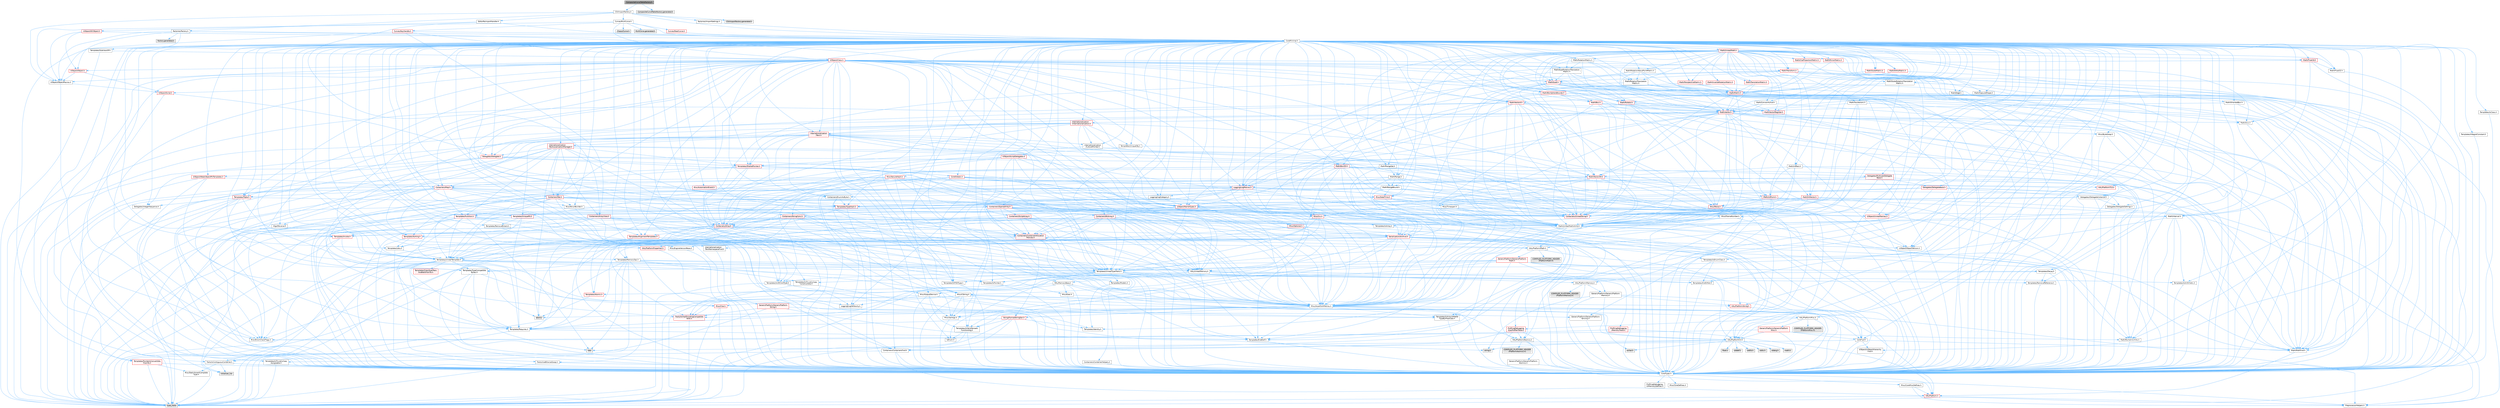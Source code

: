 digraph "CompositeCurveTableFactory.h"
{
 // INTERACTIVE_SVG=YES
 // LATEX_PDF_SIZE
  bgcolor="transparent";
  edge [fontname=Helvetica,fontsize=10,labelfontname=Helvetica,labelfontsize=10];
  node [fontname=Helvetica,fontsize=10,shape=box,height=0.2,width=0.4];
  Node1 [id="Node000001",label="CompositeCurveTableFactory.h",height=0.2,width=0.4,color="gray40", fillcolor="grey60", style="filled", fontcolor="black",tooltip=" "];
  Node1 -> Node2 [id="edge1_Node000001_Node000002",color="steelblue1",style="solid",tooltip=" "];
  Node2 [id="Node000002",label="CSVImportFactory.h",height=0.2,width=0.4,color="grey40", fillcolor="white", style="filled",URL="$df/d17/CSVImportFactory_8h.html",tooltip=" "];
  Node2 -> Node3 [id="edge2_Node000002_Node000003",color="steelblue1",style="solid",tooltip=" "];
  Node3 [id="Node000003",label="CoreMinimal.h",height=0.2,width=0.4,color="grey40", fillcolor="white", style="filled",URL="$d7/d67/CoreMinimal_8h.html",tooltip=" "];
  Node3 -> Node4 [id="edge3_Node000003_Node000004",color="steelblue1",style="solid",tooltip=" "];
  Node4 [id="Node000004",label="CoreTypes.h",height=0.2,width=0.4,color="grey40", fillcolor="white", style="filled",URL="$dc/dec/CoreTypes_8h.html",tooltip=" "];
  Node4 -> Node5 [id="edge4_Node000004_Node000005",color="steelblue1",style="solid",tooltip=" "];
  Node5 [id="Node000005",label="HAL/Platform.h",height=0.2,width=0.4,color="red", fillcolor="#FFF0F0", style="filled",URL="$d9/dd0/Platform_8h.html",tooltip=" "];
  Node5 -> Node8 [id="edge5_Node000005_Node000008",color="steelblue1",style="solid",tooltip=" "];
  Node8 [id="Node000008",label="type_traits",height=0.2,width=0.4,color="grey60", fillcolor="#E0E0E0", style="filled",tooltip=" "];
  Node5 -> Node9 [id="edge6_Node000005_Node000009",color="steelblue1",style="solid",tooltip=" "];
  Node9 [id="Node000009",label="PreprocessorHelpers.h",height=0.2,width=0.4,color="grey40", fillcolor="white", style="filled",URL="$db/ddb/PreprocessorHelpers_8h.html",tooltip=" "];
  Node4 -> Node15 [id="edge7_Node000004_Node000015",color="steelblue1",style="solid",tooltip=" "];
  Node15 [id="Node000015",label="ProfilingDebugging\l/UMemoryDefines.h",height=0.2,width=0.4,color="grey40", fillcolor="white", style="filled",URL="$d2/da2/UMemoryDefines_8h.html",tooltip=" "];
  Node4 -> Node16 [id="edge8_Node000004_Node000016",color="steelblue1",style="solid",tooltip=" "];
  Node16 [id="Node000016",label="Misc/CoreMiscDefines.h",height=0.2,width=0.4,color="grey40", fillcolor="white", style="filled",URL="$da/d38/CoreMiscDefines_8h.html",tooltip=" "];
  Node16 -> Node5 [id="edge9_Node000016_Node000005",color="steelblue1",style="solid",tooltip=" "];
  Node16 -> Node9 [id="edge10_Node000016_Node000009",color="steelblue1",style="solid",tooltip=" "];
  Node4 -> Node17 [id="edge11_Node000004_Node000017",color="steelblue1",style="solid",tooltip=" "];
  Node17 [id="Node000017",label="Misc/CoreDefines.h",height=0.2,width=0.4,color="grey40", fillcolor="white", style="filled",URL="$d3/dd2/CoreDefines_8h.html",tooltip=" "];
  Node3 -> Node18 [id="edge12_Node000003_Node000018",color="steelblue1",style="solid",tooltip=" "];
  Node18 [id="Node000018",label="CoreFwd.h",height=0.2,width=0.4,color="grey40", fillcolor="white", style="filled",URL="$d1/d1e/CoreFwd_8h.html",tooltip=" "];
  Node18 -> Node4 [id="edge13_Node000018_Node000004",color="steelblue1",style="solid",tooltip=" "];
  Node18 -> Node19 [id="edge14_Node000018_Node000019",color="steelblue1",style="solid",tooltip=" "];
  Node19 [id="Node000019",label="Containers/ContainersFwd.h",height=0.2,width=0.4,color="grey40", fillcolor="white", style="filled",URL="$d4/d0a/ContainersFwd_8h.html",tooltip=" "];
  Node19 -> Node5 [id="edge15_Node000019_Node000005",color="steelblue1",style="solid",tooltip=" "];
  Node19 -> Node4 [id="edge16_Node000019_Node000004",color="steelblue1",style="solid",tooltip=" "];
  Node19 -> Node20 [id="edge17_Node000019_Node000020",color="steelblue1",style="solid",tooltip=" "];
  Node20 [id="Node000020",label="Traits/IsContiguousContainer.h",height=0.2,width=0.4,color="grey40", fillcolor="white", style="filled",URL="$d5/d3c/IsContiguousContainer_8h.html",tooltip=" "];
  Node20 -> Node4 [id="edge18_Node000020_Node000004",color="steelblue1",style="solid",tooltip=" "];
  Node20 -> Node21 [id="edge19_Node000020_Node000021",color="steelblue1",style="solid",tooltip=" "];
  Node21 [id="Node000021",label="Misc/StaticAssertComplete\lType.h",height=0.2,width=0.4,color="grey40", fillcolor="white", style="filled",URL="$d5/d4e/StaticAssertCompleteType_8h.html",tooltip=" "];
  Node20 -> Node22 [id="edge20_Node000020_Node000022",color="steelblue1",style="solid",tooltip=" "];
  Node22 [id="Node000022",label="initializer_list",height=0.2,width=0.4,color="grey60", fillcolor="#E0E0E0", style="filled",tooltip=" "];
  Node18 -> Node23 [id="edge21_Node000018_Node000023",color="steelblue1",style="solid",tooltip=" "];
  Node23 [id="Node000023",label="Math/MathFwd.h",height=0.2,width=0.4,color="grey40", fillcolor="white", style="filled",URL="$d2/d10/MathFwd_8h.html",tooltip=" "];
  Node23 -> Node5 [id="edge22_Node000023_Node000005",color="steelblue1",style="solid",tooltip=" "];
  Node18 -> Node24 [id="edge23_Node000018_Node000024",color="steelblue1",style="solid",tooltip=" "];
  Node24 [id="Node000024",label="UObject/UObjectHierarchy\lFwd.h",height=0.2,width=0.4,color="grey40", fillcolor="white", style="filled",URL="$d3/d13/UObjectHierarchyFwd_8h.html",tooltip=" "];
  Node3 -> Node24 [id="edge24_Node000003_Node000024",color="steelblue1",style="solid",tooltip=" "];
  Node3 -> Node19 [id="edge25_Node000003_Node000019",color="steelblue1",style="solid",tooltip=" "];
  Node3 -> Node25 [id="edge26_Node000003_Node000025",color="steelblue1",style="solid",tooltip=" "];
  Node25 [id="Node000025",label="Misc/VarArgs.h",height=0.2,width=0.4,color="grey40", fillcolor="white", style="filled",URL="$d5/d6f/VarArgs_8h.html",tooltip=" "];
  Node25 -> Node4 [id="edge27_Node000025_Node000004",color="steelblue1",style="solid",tooltip=" "];
  Node3 -> Node26 [id="edge28_Node000003_Node000026",color="steelblue1",style="solid",tooltip=" "];
  Node26 [id="Node000026",label="Logging/LogVerbosity.h",height=0.2,width=0.4,color="grey40", fillcolor="white", style="filled",URL="$d2/d8f/LogVerbosity_8h.html",tooltip=" "];
  Node26 -> Node4 [id="edge29_Node000026_Node000004",color="steelblue1",style="solid",tooltip=" "];
  Node3 -> Node27 [id="edge30_Node000003_Node000027",color="steelblue1",style="solid",tooltip=" "];
  Node27 [id="Node000027",label="Misc/OutputDevice.h",height=0.2,width=0.4,color="grey40", fillcolor="white", style="filled",URL="$d7/d32/OutputDevice_8h.html",tooltip=" "];
  Node27 -> Node18 [id="edge31_Node000027_Node000018",color="steelblue1",style="solid",tooltip=" "];
  Node27 -> Node4 [id="edge32_Node000027_Node000004",color="steelblue1",style="solid",tooltip=" "];
  Node27 -> Node26 [id="edge33_Node000027_Node000026",color="steelblue1",style="solid",tooltip=" "];
  Node27 -> Node25 [id="edge34_Node000027_Node000025",color="steelblue1",style="solid",tooltip=" "];
  Node27 -> Node28 [id="edge35_Node000027_Node000028",color="steelblue1",style="solid",tooltip=" "];
  Node28 [id="Node000028",label="Templates/IsArrayOrRefOf\lTypeByPredicate.h",height=0.2,width=0.4,color="grey40", fillcolor="white", style="filled",URL="$d6/da1/IsArrayOrRefOfTypeByPredicate_8h.html",tooltip=" "];
  Node28 -> Node4 [id="edge36_Node000028_Node000004",color="steelblue1",style="solid",tooltip=" "];
  Node27 -> Node29 [id="edge37_Node000027_Node000029",color="steelblue1",style="solid",tooltip=" "];
  Node29 [id="Node000029",label="Templates/IsValidVariadic\lFunctionArg.h",height=0.2,width=0.4,color="grey40", fillcolor="white", style="filled",URL="$d0/dc8/IsValidVariadicFunctionArg_8h.html",tooltip=" "];
  Node29 -> Node4 [id="edge38_Node000029_Node000004",color="steelblue1",style="solid",tooltip=" "];
  Node29 -> Node30 [id="edge39_Node000029_Node000030",color="steelblue1",style="solid",tooltip=" "];
  Node30 [id="Node000030",label="IsEnum.h",height=0.2,width=0.4,color="grey40", fillcolor="white", style="filled",URL="$d4/de5/IsEnum_8h.html",tooltip=" "];
  Node29 -> Node8 [id="edge40_Node000029_Node000008",color="steelblue1",style="solid",tooltip=" "];
  Node27 -> Node31 [id="edge41_Node000027_Node000031",color="steelblue1",style="solid",tooltip=" "];
  Node31 [id="Node000031",label="Traits/IsCharEncodingCompatible\lWith.h",height=0.2,width=0.4,color="red", fillcolor="#FFF0F0", style="filled",URL="$df/dd1/IsCharEncodingCompatibleWith_8h.html",tooltip=" "];
  Node31 -> Node8 [id="edge42_Node000031_Node000008",color="steelblue1",style="solid",tooltip=" "];
  Node3 -> Node33 [id="edge43_Node000003_Node000033",color="steelblue1",style="solid",tooltip=" "];
  Node33 [id="Node000033",label="HAL/PlatformCrt.h",height=0.2,width=0.4,color="grey40", fillcolor="white", style="filled",URL="$d8/d75/PlatformCrt_8h.html",tooltip=" "];
  Node33 -> Node34 [id="edge44_Node000033_Node000034",color="steelblue1",style="solid",tooltip=" "];
  Node34 [id="Node000034",label="new",height=0.2,width=0.4,color="grey60", fillcolor="#E0E0E0", style="filled",tooltip=" "];
  Node33 -> Node35 [id="edge45_Node000033_Node000035",color="steelblue1",style="solid",tooltip=" "];
  Node35 [id="Node000035",label="wchar.h",height=0.2,width=0.4,color="grey60", fillcolor="#E0E0E0", style="filled",tooltip=" "];
  Node33 -> Node36 [id="edge46_Node000033_Node000036",color="steelblue1",style="solid",tooltip=" "];
  Node36 [id="Node000036",label="stddef.h",height=0.2,width=0.4,color="grey60", fillcolor="#E0E0E0", style="filled",tooltip=" "];
  Node33 -> Node37 [id="edge47_Node000033_Node000037",color="steelblue1",style="solid",tooltip=" "];
  Node37 [id="Node000037",label="stdlib.h",height=0.2,width=0.4,color="grey60", fillcolor="#E0E0E0", style="filled",tooltip=" "];
  Node33 -> Node38 [id="edge48_Node000033_Node000038",color="steelblue1",style="solid",tooltip=" "];
  Node38 [id="Node000038",label="stdio.h",height=0.2,width=0.4,color="grey60", fillcolor="#E0E0E0", style="filled",tooltip=" "];
  Node33 -> Node39 [id="edge49_Node000033_Node000039",color="steelblue1",style="solid",tooltip=" "];
  Node39 [id="Node000039",label="stdarg.h",height=0.2,width=0.4,color="grey60", fillcolor="#E0E0E0", style="filled",tooltip=" "];
  Node33 -> Node40 [id="edge50_Node000033_Node000040",color="steelblue1",style="solid",tooltip=" "];
  Node40 [id="Node000040",label="math.h",height=0.2,width=0.4,color="grey60", fillcolor="#E0E0E0", style="filled",tooltip=" "];
  Node33 -> Node41 [id="edge51_Node000033_Node000041",color="steelblue1",style="solid",tooltip=" "];
  Node41 [id="Node000041",label="float.h",height=0.2,width=0.4,color="grey60", fillcolor="#E0E0E0", style="filled",tooltip=" "];
  Node33 -> Node42 [id="edge52_Node000033_Node000042",color="steelblue1",style="solid",tooltip=" "];
  Node42 [id="Node000042",label="string.h",height=0.2,width=0.4,color="grey60", fillcolor="#E0E0E0", style="filled",tooltip=" "];
  Node3 -> Node43 [id="edge53_Node000003_Node000043",color="steelblue1",style="solid",tooltip=" "];
  Node43 [id="Node000043",label="HAL/PlatformMisc.h",height=0.2,width=0.4,color="grey40", fillcolor="white", style="filled",URL="$d0/df5/PlatformMisc_8h.html",tooltip=" "];
  Node43 -> Node4 [id="edge54_Node000043_Node000004",color="steelblue1",style="solid",tooltip=" "];
  Node43 -> Node44 [id="edge55_Node000043_Node000044",color="steelblue1",style="solid",tooltip=" "];
  Node44 [id="Node000044",label="GenericPlatform/GenericPlatform\lMisc.h",height=0.2,width=0.4,color="red", fillcolor="#FFF0F0", style="filled",URL="$db/d9a/GenericPlatformMisc_8h.html",tooltip=" "];
  Node44 -> Node18 [id="edge56_Node000044_Node000018",color="steelblue1",style="solid",tooltip=" "];
  Node44 -> Node4 [id="edge57_Node000044_Node000004",color="steelblue1",style="solid",tooltip=" "];
  Node44 -> Node33 [id="edge58_Node000044_Node000033",color="steelblue1",style="solid",tooltip=" "];
  Node44 -> Node48 [id="edge59_Node000044_Node000048",color="steelblue1",style="solid",tooltip=" "];
  Node48 [id="Node000048",label="Math/NumericLimits.h",height=0.2,width=0.4,color="grey40", fillcolor="white", style="filled",URL="$df/d1b/NumericLimits_8h.html",tooltip=" "];
  Node48 -> Node4 [id="edge60_Node000048_Node000004",color="steelblue1",style="solid",tooltip=" "];
  Node44 -> Node50 [id="edge61_Node000044_Node000050",color="steelblue1",style="solid",tooltip=" "];
  Node50 [id="Node000050",label="Misc/EnumClassFlags.h",height=0.2,width=0.4,color="grey40", fillcolor="white", style="filled",URL="$d8/de7/EnumClassFlags_8h.html",tooltip=" "];
  Node43 -> Node53 [id="edge62_Node000043_Node000053",color="steelblue1",style="solid",tooltip=" "];
  Node53 [id="Node000053",label="COMPILED_PLATFORM_HEADER\l(PlatformMisc.h)",height=0.2,width=0.4,color="grey60", fillcolor="#E0E0E0", style="filled",tooltip=" "];
  Node43 -> Node54 [id="edge63_Node000043_Node000054",color="steelblue1",style="solid",tooltip=" "];
  Node54 [id="Node000054",label="ProfilingDebugging\l/CpuProfilerTrace.h",height=0.2,width=0.4,color="red", fillcolor="#FFF0F0", style="filled",URL="$da/dcb/CpuProfilerTrace_8h.html",tooltip=" "];
  Node54 -> Node4 [id="edge64_Node000054_Node000004",color="steelblue1",style="solid",tooltip=" "];
  Node54 -> Node19 [id="edge65_Node000054_Node000019",color="steelblue1",style="solid",tooltip=" "];
  Node54 -> Node55 [id="edge66_Node000054_Node000055",color="steelblue1",style="solid",tooltip=" "];
  Node55 [id="Node000055",label="HAL/PlatformAtomics.h",height=0.2,width=0.4,color="grey40", fillcolor="white", style="filled",URL="$d3/d36/PlatformAtomics_8h.html",tooltip=" "];
  Node55 -> Node4 [id="edge67_Node000055_Node000004",color="steelblue1",style="solid",tooltip=" "];
  Node55 -> Node56 [id="edge68_Node000055_Node000056",color="steelblue1",style="solid",tooltip=" "];
  Node56 [id="Node000056",label="GenericPlatform/GenericPlatform\lAtomics.h",height=0.2,width=0.4,color="grey40", fillcolor="white", style="filled",URL="$da/d72/GenericPlatformAtomics_8h.html",tooltip=" "];
  Node56 -> Node4 [id="edge69_Node000056_Node000004",color="steelblue1",style="solid",tooltip=" "];
  Node55 -> Node57 [id="edge70_Node000055_Node000057",color="steelblue1",style="solid",tooltip=" "];
  Node57 [id="Node000057",label="COMPILED_PLATFORM_HEADER\l(PlatformAtomics.h)",height=0.2,width=0.4,color="grey60", fillcolor="#E0E0E0", style="filled",tooltip=" "];
  Node54 -> Node9 [id="edge71_Node000054_Node000009",color="steelblue1",style="solid",tooltip=" "];
  Node3 -> Node62 [id="edge72_Node000003_Node000062",color="steelblue1",style="solid",tooltip=" "];
  Node62 [id="Node000062",label="Misc/AssertionMacros.h",height=0.2,width=0.4,color="grey40", fillcolor="white", style="filled",URL="$d0/dfa/AssertionMacros_8h.html",tooltip=" "];
  Node62 -> Node4 [id="edge73_Node000062_Node000004",color="steelblue1",style="solid",tooltip=" "];
  Node62 -> Node5 [id="edge74_Node000062_Node000005",color="steelblue1",style="solid",tooltip=" "];
  Node62 -> Node43 [id="edge75_Node000062_Node000043",color="steelblue1",style="solid",tooltip=" "];
  Node62 -> Node9 [id="edge76_Node000062_Node000009",color="steelblue1",style="solid",tooltip=" "];
  Node62 -> Node63 [id="edge77_Node000062_Node000063",color="steelblue1",style="solid",tooltip=" "];
  Node63 [id="Node000063",label="Templates/EnableIf.h",height=0.2,width=0.4,color="grey40", fillcolor="white", style="filled",URL="$d7/d60/EnableIf_8h.html",tooltip=" "];
  Node63 -> Node4 [id="edge78_Node000063_Node000004",color="steelblue1",style="solid",tooltip=" "];
  Node62 -> Node28 [id="edge79_Node000062_Node000028",color="steelblue1",style="solid",tooltip=" "];
  Node62 -> Node29 [id="edge80_Node000062_Node000029",color="steelblue1",style="solid",tooltip=" "];
  Node62 -> Node31 [id="edge81_Node000062_Node000031",color="steelblue1",style="solid",tooltip=" "];
  Node62 -> Node25 [id="edge82_Node000062_Node000025",color="steelblue1",style="solid",tooltip=" "];
  Node62 -> Node64 [id="edge83_Node000062_Node000064",color="steelblue1",style="solid",tooltip=" "];
  Node64 [id="Node000064",label="String/FormatStringSan.h",height=0.2,width=0.4,color="red", fillcolor="#FFF0F0", style="filled",URL="$d3/d8b/FormatStringSan_8h.html",tooltip=" "];
  Node64 -> Node8 [id="edge84_Node000064_Node000008",color="steelblue1",style="solid",tooltip=" "];
  Node64 -> Node4 [id="edge85_Node000064_Node000004",color="steelblue1",style="solid",tooltip=" "];
  Node64 -> Node65 [id="edge86_Node000064_Node000065",color="steelblue1",style="solid",tooltip=" "];
  Node65 [id="Node000065",label="Templates/Requires.h",height=0.2,width=0.4,color="grey40", fillcolor="white", style="filled",URL="$dc/d96/Requires_8h.html",tooltip=" "];
  Node65 -> Node63 [id="edge87_Node000065_Node000063",color="steelblue1",style="solid",tooltip=" "];
  Node65 -> Node8 [id="edge88_Node000065_Node000008",color="steelblue1",style="solid",tooltip=" "];
  Node64 -> Node66 [id="edge89_Node000064_Node000066",color="steelblue1",style="solid",tooltip=" "];
  Node66 [id="Node000066",label="Templates/Identity.h",height=0.2,width=0.4,color="grey40", fillcolor="white", style="filled",URL="$d0/dd5/Identity_8h.html",tooltip=" "];
  Node64 -> Node29 [id="edge90_Node000064_Node000029",color="steelblue1",style="solid",tooltip=" "];
  Node64 -> Node19 [id="edge91_Node000064_Node000019",color="steelblue1",style="solid",tooltip=" "];
  Node62 -> Node70 [id="edge92_Node000062_Node000070",color="steelblue1",style="solid",tooltip=" "];
  Node70 [id="Node000070",label="atomic",height=0.2,width=0.4,color="grey60", fillcolor="#E0E0E0", style="filled",tooltip=" "];
  Node3 -> Node71 [id="edge93_Node000003_Node000071",color="steelblue1",style="solid",tooltip=" "];
  Node71 [id="Node000071",label="Templates/IsPointer.h",height=0.2,width=0.4,color="grey40", fillcolor="white", style="filled",URL="$d7/d05/IsPointer_8h.html",tooltip=" "];
  Node71 -> Node4 [id="edge94_Node000071_Node000004",color="steelblue1",style="solid",tooltip=" "];
  Node3 -> Node72 [id="edge95_Node000003_Node000072",color="steelblue1",style="solid",tooltip=" "];
  Node72 [id="Node000072",label="HAL/PlatformMemory.h",height=0.2,width=0.4,color="grey40", fillcolor="white", style="filled",URL="$de/d68/PlatformMemory_8h.html",tooltip=" "];
  Node72 -> Node4 [id="edge96_Node000072_Node000004",color="steelblue1",style="solid",tooltip=" "];
  Node72 -> Node73 [id="edge97_Node000072_Node000073",color="steelblue1",style="solid",tooltip=" "];
  Node73 [id="Node000073",label="GenericPlatform/GenericPlatform\lMemory.h",height=0.2,width=0.4,color="grey40", fillcolor="white", style="filled",URL="$dd/d22/GenericPlatformMemory_8h.html",tooltip=" "];
  Node73 -> Node18 [id="edge98_Node000073_Node000018",color="steelblue1",style="solid",tooltip=" "];
  Node73 -> Node4 [id="edge99_Node000073_Node000004",color="steelblue1",style="solid",tooltip=" "];
  Node73 -> Node74 [id="edge100_Node000073_Node000074",color="steelblue1",style="solid",tooltip=" "];
  Node74 [id="Node000074",label="HAL/PlatformString.h",height=0.2,width=0.4,color="red", fillcolor="#FFF0F0", style="filled",URL="$db/db5/PlatformString_8h.html",tooltip=" "];
  Node74 -> Node4 [id="edge101_Node000074_Node000004",color="steelblue1",style="solid",tooltip=" "];
  Node73 -> Node42 [id="edge102_Node000073_Node000042",color="steelblue1",style="solid",tooltip=" "];
  Node73 -> Node35 [id="edge103_Node000073_Node000035",color="steelblue1",style="solid",tooltip=" "];
  Node72 -> Node76 [id="edge104_Node000072_Node000076",color="steelblue1",style="solid",tooltip=" "];
  Node76 [id="Node000076",label="COMPILED_PLATFORM_HEADER\l(PlatformMemory.h)",height=0.2,width=0.4,color="grey60", fillcolor="#E0E0E0", style="filled",tooltip=" "];
  Node3 -> Node55 [id="edge105_Node000003_Node000055",color="steelblue1",style="solid",tooltip=" "];
  Node3 -> Node77 [id="edge106_Node000003_Node000077",color="steelblue1",style="solid",tooltip=" "];
  Node77 [id="Node000077",label="Misc/Exec.h",height=0.2,width=0.4,color="grey40", fillcolor="white", style="filled",URL="$de/ddb/Exec_8h.html",tooltip=" "];
  Node77 -> Node4 [id="edge107_Node000077_Node000004",color="steelblue1",style="solid",tooltip=" "];
  Node77 -> Node62 [id="edge108_Node000077_Node000062",color="steelblue1",style="solid",tooltip=" "];
  Node3 -> Node78 [id="edge109_Node000003_Node000078",color="steelblue1",style="solid",tooltip=" "];
  Node78 [id="Node000078",label="HAL/MemoryBase.h",height=0.2,width=0.4,color="grey40", fillcolor="white", style="filled",URL="$d6/d9f/MemoryBase_8h.html",tooltip=" "];
  Node78 -> Node4 [id="edge110_Node000078_Node000004",color="steelblue1",style="solid",tooltip=" "];
  Node78 -> Node55 [id="edge111_Node000078_Node000055",color="steelblue1",style="solid",tooltip=" "];
  Node78 -> Node33 [id="edge112_Node000078_Node000033",color="steelblue1",style="solid",tooltip=" "];
  Node78 -> Node77 [id="edge113_Node000078_Node000077",color="steelblue1",style="solid",tooltip=" "];
  Node78 -> Node27 [id="edge114_Node000078_Node000027",color="steelblue1",style="solid",tooltip=" "];
  Node78 -> Node79 [id="edge115_Node000078_Node000079",color="steelblue1",style="solid",tooltip=" "];
  Node79 [id="Node000079",label="Templates/Atomic.h",height=0.2,width=0.4,color="red", fillcolor="#FFF0F0", style="filled",URL="$d3/d91/Atomic_8h.html",tooltip=" "];
  Node79 -> Node70 [id="edge116_Node000079_Node000070",color="steelblue1",style="solid",tooltip=" "];
  Node3 -> Node88 [id="edge117_Node000003_Node000088",color="steelblue1",style="solid",tooltip=" "];
  Node88 [id="Node000088",label="HAL/UnrealMemory.h",height=0.2,width=0.4,color="grey40", fillcolor="white", style="filled",URL="$d9/d96/UnrealMemory_8h.html",tooltip=" "];
  Node88 -> Node4 [id="edge118_Node000088_Node000004",color="steelblue1",style="solid",tooltip=" "];
  Node88 -> Node73 [id="edge119_Node000088_Node000073",color="steelblue1",style="solid",tooltip=" "];
  Node88 -> Node78 [id="edge120_Node000088_Node000078",color="steelblue1",style="solid",tooltip=" "];
  Node88 -> Node72 [id="edge121_Node000088_Node000072",color="steelblue1",style="solid",tooltip=" "];
  Node88 -> Node89 [id="edge122_Node000088_Node000089",color="steelblue1",style="solid",tooltip=" "];
  Node89 [id="Node000089",label="ProfilingDebugging\l/MemoryTrace.h",height=0.2,width=0.4,color="red", fillcolor="#FFF0F0", style="filled",URL="$da/dd7/MemoryTrace_8h.html",tooltip=" "];
  Node89 -> Node5 [id="edge123_Node000089_Node000005",color="steelblue1",style="solid",tooltip=" "];
  Node89 -> Node50 [id="edge124_Node000089_Node000050",color="steelblue1",style="solid",tooltip=" "];
  Node88 -> Node71 [id="edge125_Node000088_Node000071",color="steelblue1",style="solid",tooltip=" "];
  Node3 -> Node90 [id="edge126_Node000003_Node000090",color="steelblue1",style="solid",tooltip=" "];
  Node90 [id="Node000090",label="Templates/IsArithmetic.h",height=0.2,width=0.4,color="grey40", fillcolor="white", style="filled",URL="$d2/d5d/IsArithmetic_8h.html",tooltip=" "];
  Node90 -> Node4 [id="edge127_Node000090_Node000004",color="steelblue1",style="solid",tooltip=" "];
  Node3 -> Node84 [id="edge128_Node000003_Node000084",color="steelblue1",style="solid",tooltip=" "];
  Node84 [id="Node000084",label="Templates/AndOrNot.h",height=0.2,width=0.4,color="grey40", fillcolor="white", style="filled",URL="$db/d0a/AndOrNot_8h.html",tooltip=" "];
  Node84 -> Node4 [id="edge129_Node000084_Node000004",color="steelblue1",style="solid",tooltip=" "];
  Node3 -> Node91 [id="edge130_Node000003_Node000091",color="steelblue1",style="solid",tooltip=" "];
  Node91 [id="Node000091",label="Templates/IsPODType.h",height=0.2,width=0.4,color="grey40", fillcolor="white", style="filled",URL="$d7/db1/IsPODType_8h.html",tooltip=" "];
  Node91 -> Node4 [id="edge131_Node000091_Node000004",color="steelblue1",style="solid",tooltip=" "];
  Node3 -> Node92 [id="edge132_Node000003_Node000092",color="steelblue1",style="solid",tooltip=" "];
  Node92 [id="Node000092",label="Templates/IsUECoreType.h",height=0.2,width=0.4,color="grey40", fillcolor="white", style="filled",URL="$d1/db8/IsUECoreType_8h.html",tooltip=" "];
  Node92 -> Node4 [id="edge133_Node000092_Node000004",color="steelblue1",style="solid",tooltip=" "];
  Node92 -> Node8 [id="edge134_Node000092_Node000008",color="steelblue1",style="solid",tooltip=" "];
  Node3 -> Node85 [id="edge135_Node000003_Node000085",color="steelblue1",style="solid",tooltip=" "];
  Node85 [id="Node000085",label="Templates/IsTriviallyCopy\lConstructible.h",height=0.2,width=0.4,color="grey40", fillcolor="white", style="filled",URL="$d3/d78/IsTriviallyCopyConstructible_8h.html",tooltip=" "];
  Node85 -> Node4 [id="edge136_Node000085_Node000004",color="steelblue1",style="solid",tooltip=" "];
  Node85 -> Node8 [id="edge137_Node000085_Node000008",color="steelblue1",style="solid",tooltip=" "];
  Node3 -> Node93 [id="edge138_Node000003_Node000093",color="steelblue1",style="solid",tooltip=" "];
  Node93 [id="Node000093",label="Templates/UnrealTypeTraits.h",height=0.2,width=0.4,color="grey40", fillcolor="white", style="filled",URL="$d2/d2d/UnrealTypeTraits_8h.html",tooltip=" "];
  Node93 -> Node4 [id="edge139_Node000093_Node000004",color="steelblue1",style="solid",tooltip=" "];
  Node93 -> Node71 [id="edge140_Node000093_Node000071",color="steelblue1",style="solid",tooltip=" "];
  Node93 -> Node62 [id="edge141_Node000093_Node000062",color="steelblue1",style="solid",tooltip=" "];
  Node93 -> Node84 [id="edge142_Node000093_Node000084",color="steelblue1",style="solid",tooltip=" "];
  Node93 -> Node63 [id="edge143_Node000093_Node000063",color="steelblue1",style="solid",tooltip=" "];
  Node93 -> Node90 [id="edge144_Node000093_Node000090",color="steelblue1",style="solid",tooltip=" "];
  Node93 -> Node30 [id="edge145_Node000093_Node000030",color="steelblue1",style="solid",tooltip=" "];
  Node93 -> Node94 [id="edge146_Node000093_Node000094",color="steelblue1",style="solid",tooltip=" "];
  Node94 [id="Node000094",label="Templates/Models.h",height=0.2,width=0.4,color="grey40", fillcolor="white", style="filled",URL="$d3/d0c/Models_8h.html",tooltip=" "];
  Node94 -> Node66 [id="edge147_Node000094_Node000066",color="steelblue1",style="solid",tooltip=" "];
  Node93 -> Node91 [id="edge148_Node000093_Node000091",color="steelblue1",style="solid",tooltip=" "];
  Node93 -> Node92 [id="edge149_Node000093_Node000092",color="steelblue1",style="solid",tooltip=" "];
  Node93 -> Node85 [id="edge150_Node000093_Node000085",color="steelblue1",style="solid",tooltip=" "];
  Node3 -> Node63 [id="edge151_Node000003_Node000063",color="steelblue1",style="solid",tooltip=" "];
  Node3 -> Node95 [id="edge152_Node000003_Node000095",color="steelblue1",style="solid",tooltip=" "];
  Node95 [id="Node000095",label="Templates/RemoveReference.h",height=0.2,width=0.4,color="grey40", fillcolor="white", style="filled",URL="$da/dbe/RemoveReference_8h.html",tooltip=" "];
  Node95 -> Node4 [id="edge153_Node000095_Node000004",color="steelblue1",style="solid",tooltip=" "];
  Node3 -> Node96 [id="edge154_Node000003_Node000096",color="steelblue1",style="solid",tooltip=" "];
  Node96 [id="Node000096",label="Templates/IntegralConstant.h",height=0.2,width=0.4,color="grey40", fillcolor="white", style="filled",URL="$db/d1b/IntegralConstant_8h.html",tooltip=" "];
  Node96 -> Node4 [id="edge155_Node000096_Node000004",color="steelblue1",style="solid",tooltip=" "];
  Node3 -> Node97 [id="edge156_Node000003_Node000097",color="steelblue1",style="solid",tooltip=" "];
  Node97 [id="Node000097",label="Templates/IsClass.h",height=0.2,width=0.4,color="grey40", fillcolor="white", style="filled",URL="$db/dcb/IsClass_8h.html",tooltip=" "];
  Node97 -> Node4 [id="edge157_Node000097_Node000004",color="steelblue1",style="solid",tooltip=" "];
  Node3 -> Node98 [id="edge158_Node000003_Node000098",color="steelblue1",style="solid",tooltip=" "];
  Node98 [id="Node000098",label="Templates/TypeCompatible\lBytes.h",height=0.2,width=0.4,color="grey40", fillcolor="white", style="filled",URL="$df/d0a/TypeCompatibleBytes_8h.html",tooltip=" "];
  Node98 -> Node4 [id="edge159_Node000098_Node000004",color="steelblue1",style="solid",tooltip=" "];
  Node98 -> Node42 [id="edge160_Node000098_Node000042",color="steelblue1",style="solid",tooltip=" "];
  Node98 -> Node34 [id="edge161_Node000098_Node000034",color="steelblue1",style="solid",tooltip=" "];
  Node98 -> Node8 [id="edge162_Node000098_Node000008",color="steelblue1",style="solid",tooltip=" "];
  Node3 -> Node20 [id="edge163_Node000003_Node000020",color="steelblue1",style="solid",tooltip=" "];
  Node3 -> Node99 [id="edge164_Node000003_Node000099",color="steelblue1",style="solid",tooltip=" "];
  Node99 [id="Node000099",label="Templates/UnrealTemplate.h",height=0.2,width=0.4,color="grey40", fillcolor="white", style="filled",URL="$d4/d24/UnrealTemplate_8h.html",tooltip=" "];
  Node99 -> Node4 [id="edge165_Node000099_Node000004",color="steelblue1",style="solid",tooltip=" "];
  Node99 -> Node71 [id="edge166_Node000099_Node000071",color="steelblue1",style="solid",tooltip=" "];
  Node99 -> Node88 [id="edge167_Node000099_Node000088",color="steelblue1",style="solid",tooltip=" "];
  Node99 -> Node100 [id="edge168_Node000099_Node000100",color="steelblue1",style="solid",tooltip=" "];
  Node100 [id="Node000100",label="Templates/CopyQualifiers\lAndRefsFromTo.h",height=0.2,width=0.4,color="red", fillcolor="#FFF0F0", style="filled",URL="$d3/db3/CopyQualifiersAndRefsFromTo_8h.html",tooltip=" "];
  Node99 -> Node93 [id="edge169_Node000099_Node000093",color="steelblue1",style="solid",tooltip=" "];
  Node99 -> Node95 [id="edge170_Node000099_Node000095",color="steelblue1",style="solid",tooltip=" "];
  Node99 -> Node65 [id="edge171_Node000099_Node000065",color="steelblue1",style="solid",tooltip=" "];
  Node99 -> Node98 [id="edge172_Node000099_Node000098",color="steelblue1",style="solid",tooltip=" "];
  Node99 -> Node66 [id="edge173_Node000099_Node000066",color="steelblue1",style="solid",tooltip=" "];
  Node99 -> Node20 [id="edge174_Node000099_Node000020",color="steelblue1",style="solid",tooltip=" "];
  Node99 -> Node102 [id="edge175_Node000099_Node000102",color="steelblue1",style="solid",tooltip=" "];
  Node102 [id="Node000102",label="Traits/UseBitwiseSwap.h",height=0.2,width=0.4,color="grey40", fillcolor="white", style="filled",URL="$db/df3/UseBitwiseSwap_8h.html",tooltip=" "];
  Node102 -> Node4 [id="edge176_Node000102_Node000004",color="steelblue1",style="solid",tooltip=" "];
  Node102 -> Node8 [id="edge177_Node000102_Node000008",color="steelblue1",style="solid",tooltip=" "];
  Node99 -> Node8 [id="edge178_Node000099_Node000008",color="steelblue1",style="solid",tooltip=" "];
  Node3 -> Node48 [id="edge179_Node000003_Node000048",color="steelblue1",style="solid",tooltip=" "];
  Node3 -> Node103 [id="edge180_Node000003_Node000103",color="steelblue1",style="solid",tooltip=" "];
  Node103 [id="Node000103",label="HAL/PlatformMath.h",height=0.2,width=0.4,color="grey40", fillcolor="white", style="filled",URL="$dc/d53/PlatformMath_8h.html",tooltip=" "];
  Node103 -> Node4 [id="edge181_Node000103_Node000004",color="steelblue1",style="solid",tooltip=" "];
  Node103 -> Node104 [id="edge182_Node000103_Node000104",color="steelblue1",style="solid",tooltip=" "];
  Node104 [id="Node000104",label="GenericPlatform/GenericPlatform\lMath.h",height=0.2,width=0.4,color="red", fillcolor="#FFF0F0", style="filled",URL="$d5/d79/GenericPlatformMath_8h.html",tooltip=" "];
  Node104 -> Node4 [id="edge183_Node000104_Node000004",color="steelblue1",style="solid",tooltip=" "];
  Node104 -> Node19 [id="edge184_Node000104_Node000019",color="steelblue1",style="solid",tooltip=" "];
  Node104 -> Node33 [id="edge185_Node000104_Node000033",color="steelblue1",style="solid",tooltip=" "];
  Node104 -> Node84 [id="edge186_Node000104_Node000084",color="steelblue1",style="solid",tooltip=" "];
  Node104 -> Node105 [id="edge187_Node000104_Node000105",color="steelblue1",style="solid",tooltip=" "];
  Node105 [id="Node000105",label="Templates/Decay.h",height=0.2,width=0.4,color="grey40", fillcolor="white", style="filled",URL="$dd/d0f/Decay_8h.html",tooltip=" "];
  Node105 -> Node4 [id="edge188_Node000105_Node000004",color="steelblue1",style="solid",tooltip=" "];
  Node105 -> Node95 [id="edge189_Node000105_Node000095",color="steelblue1",style="solid",tooltip=" "];
  Node105 -> Node8 [id="edge190_Node000105_Node000008",color="steelblue1",style="solid",tooltip=" "];
  Node104 -> Node93 [id="edge191_Node000104_Node000093",color="steelblue1",style="solid",tooltip=" "];
  Node104 -> Node65 [id="edge192_Node000104_Node000065",color="steelblue1",style="solid",tooltip=" "];
  Node104 -> Node98 [id="edge193_Node000104_Node000098",color="steelblue1",style="solid",tooltip=" "];
  Node104 -> Node8 [id="edge194_Node000104_Node000008",color="steelblue1",style="solid",tooltip=" "];
  Node103 -> Node110 [id="edge195_Node000103_Node000110",color="steelblue1",style="solid",tooltip=" "];
  Node110 [id="Node000110",label="COMPILED_PLATFORM_HEADER\l(PlatformMath.h)",height=0.2,width=0.4,color="grey60", fillcolor="#E0E0E0", style="filled",tooltip=" "];
  Node3 -> Node86 [id="edge196_Node000003_Node000086",color="steelblue1",style="solid",tooltip=" "];
  Node86 [id="Node000086",label="Templates/IsTriviallyCopy\lAssignable.h",height=0.2,width=0.4,color="grey40", fillcolor="white", style="filled",URL="$d2/df2/IsTriviallyCopyAssignable_8h.html",tooltip=" "];
  Node86 -> Node4 [id="edge197_Node000086_Node000004",color="steelblue1",style="solid",tooltip=" "];
  Node86 -> Node8 [id="edge198_Node000086_Node000008",color="steelblue1",style="solid",tooltip=" "];
  Node3 -> Node111 [id="edge199_Node000003_Node000111",color="steelblue1",style="solid",tooltip=" "];
  Node111 [id="Node000111",label="Templates/MemoryOps.h",height=0.2,width=0.4,color="grey40", fillcolor="white", style="filled",URL="$db/dea/MemoryOps_8h.html",tooltip=" "];
  Node111 -> Node4 [id="edge200_Node000111_Node000004",color="steelblue1",style="solid",tooltip=" "];
  Node111 -> Node88 [id="edge201_Node000111_Node000088",color="steelblue1",style="solid",tooltip=" "];
  Node111 -> Node86 [id="edge202_Node000111_Node000086",color="steelblue1",style="solid",tooltip=" "];
  Node111 -> Node85 [id="edge203_Node000111_Node000085",color="steelblue1",style="solid",tooltip=" "];
  Node111 -> Node65 [id="edge204_Node000111_Node000065",color="steelblue1",style="solid",tooltip=" "];
  Node111 -> Node93 [id="edge205_Node000111_Node000093",color="steelblue1",style="solid",tooltip=" "];
  Node111 -> Node102 [id="edge206_Node000111_Node000102",color="steelblue1",style="solid",tooltip=" "];
  Node111 -> Node34 [id="edge207_Node000111_Node000034",color="steelblue1",style="solid",tooltip=" "];
  Node111 -> Node8 [id="edge208_Node000111_Node000008",color="steelblue1",style="solid",tooltip=" "];
  Node3 -> Node112 [id="edge209_Node000003_Node000112",color="steelblue1",style="solid",tooltip=" "];
  Node112 [id="Node000112",label="Containers/ContainerAllocation\lPolicies.h",height=0.2,width=0.4,color="red", fillcolor="#FFF0F0", style="filled",URL="$d7/dff/ContainerAllocationPolicies_8h.html",tooltip=" "];
  Node112 -> Node4 [id="edge210_Node000112_Node000004",color="steelblue1",style="solid",tooltip=" "];
  Node112 -> Node113 [id="edge211_Node000112_Node000113",color="steelblue1",style="solid",tooltip=" "];
  Node113 [id="Node000113",label="Containers/ContainerHelpers.h",height=0.2,width=0.4,color="grey40", fillcolor="white", style="filled",URL="$d7/d33/ContainerHelpers_8h.html",tooltip=" "];
  Node113 -> Node4 [id="edge212_Node000113_Node000004",color="steelblue1",style="solid",tooltip=" "];
  Node112 -> Node112 [id="edge213_Node000112_Node000112",color="steelblue1",style="solid",tooltip=" "];
  Node112 -> Node103 [id="edge214_Node000112_Node000103",color="steelblue1",style="solid",tooltip=" "];
  Node112 -> Node88 [id="edge215_Node000112_Node000088",color="steelblue1",style="solid",tooltip=" "];
  Node112 -> Node48 [id="edge216_Node000112_Node000048",color="steelblue1",style="solid",tooltip=" "];
  Node112 -> Node62 [id="edge217_Node000112_Node000062",color="steelblue1",style="solid",tooltip=" "];
  Node112 -> Node111 [id="edge218_Node000112_Node000111",color="steelblue1",style="solid",tooltip=" "];
  Node112 -> Node98 [id="edge219_Node000112_Node000098",color="steelblue1",style="solid",tooltip=" "];
  Node112 -> Node8 [id="edge220_Node000112_Node000008",color="steelblue1",style="solid",tooltip=" "];
  Node3 -> Node115 [id="edge221_Node000003_Node000115",color="steelblue1",style="solid",tooltip=" "];
  Node115 [id="Node000115",label="Templates/IsEnumClass.h",height=0.2,width=0.4,color="grey40", fillcolor="white", style="filled",URL="$d7/d15/IsEnumClass_8h.html",tooltip=" "];
  Node115 -> Node4 [id="edge222_Node000115_Node000004",color="steelblue1",style="solid",tooltip=" "];
  Node115 -> Node84 [id="edge223_Node000115_Node000084",color="steelblue1",style="solid",tooltip=" "];
  Node3 -> Node116 [id="edge224_Node000003_Node000116",color="steelblue1",style="solid",tooltip=" "];
  Node116 [id="Node000116",label="HAL/PlatformProperties.h",height=0.2,width=0.4,color="red", fillcolor="#FFF0F0", style="filled",URL="$d9/db0/PlatformProperties_8h.html",tooltip=" "];
  Node116 -> Node4 [id="edge225_Node000116_Node000004",color="steelblue1",style="solid",tooltip=" "];
  Node3 -> Node119 [id="edge226_Node000003_Node000119",color="steelblue1",style="solid",tooltip=" "];
  Node119 [id="Node000119",label="Misc/EngineVersionBase.h",height=0.2,width=0.4,color="grey40", fillcolor="white", style="filled",URL="$d5/d2b/EngineVersionBase_8h.html",tooltip=" "];
  Node119 -> Node4 [id="edge227_Node000119_Node000004",color="steelblue1",style="solid",tooltip=" "];
  Node3 -> Node120 [id="edge228_Node000003_Node000120",color="steelblue1",style="solid",tooltip=" "];
  Node120 [id="Node000120",label="Internationalization\l/TextNamespaceFwd.h",height=0.2,width=0.4,color="grey40", fillcolor="white", style="filled",URL="$d8/d97/TextNamespaceFwd_8h.html",tooltip=" "];
  Node120 -> Node4 [id="edge229_Node000120_Node000004",color="steelblue1",style="solid",tooltip=" "];
  Node3 -> Node121 [id="edge230_Node000003_Node000121",color="steelblue1",style="solid",tooltip=" "];
  Node121 [id="Node000121",label="Serialization/Archive.h",height=0.2,width=0.4,color="red", fillcolor="#FFF0F0", style="filled",URL="$d7/d3b/Archive_8h.html",tooltip=" "];
  Node121 -> Node18 [id="edge231_Node000121_Node000018",color="steelblue1",style="solid",tooltip=" "];
  Node121 -> Node4 [id="edge232_Node000121_Node000004",color="steelblue1",style="solid",tooltip=" "];
  Node121 -> Node116 [id="edge233_Node000121_Node000116",color="steelblue1",style="solid",tooltip=" "];
  Node121 -> Node120 [id="edge234_Node000121_Node000120",color="steelblue1",style="solid",tooltip=" "];
  Node121 -> Node23 [id="edge235_Node000121_Node000023",color="steelblue1",style="solid",tooltip=" "];
  Node121 -> Node62 [id="edge236_Node000121_Node000062",color="steelblue1",style="solid",tooltip=" "];
  Node121 -> Node119 [id="edge237_Node000121_Node000119",color="steelblue1",style="solid",tooltip=" "];
  Node121 -> Node25 [id="edge238_Node000121_Node000025",color="steelblue1",style="solid",tooltip=" "];
  Node121 -> Node63 [id="edge239_Node000121_Node000063",color="steelblue1",style="solid",tooltip=" "];
  Node121 -> Node28 [id="edge240_Node000121_Node000028",color="steelblue1",style="solid",tooltip=" "];
  Node121 -> Node115 [id="edge241_Node000121_Node000115",color="steelblue1",style="solid",tooltip=" "];
  Node121 -> Node29 [id="edge242_Node000121_Node000029",color="steelblue1",style="solid",tooltip=" "];
  Node121 -> Node99 [id="edge243_Node000121_Node000099",color="steelblue1",style="solid",tooltip=" "];
  Node121 -> Node31 [id="edge244_Node000121_Node000031",color="steelblue1",style="solid",tooltip=" "];
  Node121 -> Node124 [id="edge245_Node000121_Node000124",color="steelblue1",style="solid",tooltip=" "];
  Node124 [id="Node000124",label="UObject/ObjectVersion.h",height=0.2,width=0.4,color="grey40", fillcolor="white", style="filled",URL="$da/d63/ObjectVersion_8h.html",tooltip=" "];
  Node124 -> Node4 [id="edge246_Node000124_Node000004",color="steelblue1",style="solid",tooltip=" "];
  Node3 -> Node125 [id="edge247_Node000003_Node000125",color="steelblue1",style="solid",tooltip=" "];
  Node125 [id="Node000125",label="Templates/Less.h",height=0.2,width=0.4,color="grey40", fillcolor="white", style="filled",URL="$de/dc8/Less_8h.html",tooltip=" "];
  Node125 -> Node4 [id="edge248_Node000125_Node000004",color="steelblue1",style="solid",tooltip=" "];
  Node125 -> Node99 [id="edge249_Node000125_Node000099",color="steelblue1",style="solid",tooltip=" "];
  Node3 -> Node126 [id="edge250_Node000003_Node000126",color="steelblue1",style="solid",tooltip=" "];
  Node126 [id="Node000126",label="Templates/Sorting.h",height=0.2,width=0.4,color="red", fillcolor="#FFF0F0", style="filled",URL="$d3/d9e/Sorting_8h.html",tooltip=" "];
  Node126 -> Node4 [id="edge251_Node000126_Node000004",color="steelblue1",style="solid",tooltip=" "];
  Node126 -> Node103 [id="edge252_Node000126_Node000103",color="steelblue1",style="solid",tooltip=" "];
  Node126 -> Node125 [id="edge253_Node000126_Node000125",color="steelblue1",style="solid",tooltip=" "];
  Node3 -> Node137 [id="edge254_Node000003_Node000137",color="steelblue1",style="solid",tooltip=" "];
  Node137 [id="Node000137",label="Misc/Char.h",height=0.2,width=0.4,color="red", fillcolor="#FFF0F0", style="filled",URL="$d0/d58/Char_8h.html",tooltip=" "];
  Node137 -> Node4 [id="edge255_Node000137_Node000004",color="steelblue1",style="solid",tooltip=" "];
  Node137 -> Node8 [id="edge256_Node000137_Node000008",color="steelblue1",style="solid",tooltip=" "];
  Node3 -> Node140 [id="edge257_Node000003_Node000140",color="steelblue1",style="solid",tooltip=" "];
  Node140 [id="Node000140",label="GenericPlatform/GenericPlatform\lStricmp.h",height=0.2,width=0.4,color="grey40", fillcolor="white", style="filled",URL="$d2/d86/GenericPlatformStricmp_8h.html",tooltip=" "];
  Node140 -> Node4 [id="edge258_Node000140_Node000004",color="steelblue1",style="solid",tooltip=" "];
  Node3 -> Node141 [id="edge259_Node000003_Node000141",color="steelblue1",style="solid",tooltip=" "];
  Node141 [id="Node000141",label="GenericPlatform/GenericPlatform\lString.h",height=0.2,width=0.4,color="red", fillcolor="#FFF0F0", style="filled",URL="$dd/d20/GenericPlatformString_8h.html",tooltip=" "];
  Node141 -> Node4 [id="edge260_Node000141_Node000004",color="steelblue1",style="solid",tooltip=" "];
  Node141 -> Node140 [id="edge261_Node000141_Node000140",color="steelblue1",style="solid",tooltip=" "];
  Node141 -> Node63 [id="edge262_Node000141_Node000063",color="steelblue1",style="solid",tooltip=" "];
  Node141 -> Node31 [id="edge263_Node000141_Node000031",color="steelblue1",style="solid",tooltip=" "];
  Node141 -> Node8 [id="edge264_Node000141_Node000008",color="steelblue1",style="solid",tooltip=" "];
  Node3 -> Node74 [id="edge265_Node000003_Node000074",color="steelblue1",style="solid",tooltip=" "];
  Node3 -> Node144 [id="edge266_Node000003_Node000144",color="steelblue1",style="solid",tooltip=" "];
  Node144 [id="Node000144",label="Misc/CString.h",height=0.2,width=0.4,color="grey40", fillcolor="white", style="filled",URL="$d2/d49/CString_8h.html",tooltip=" "];
  Node144 -> Node4 [id="edge267_Node000144_Node000004",color="steelblue1",style="solid",tooltip=" "];
  Node144 -> Node33 [id="edge268_Node000144_Node000033",color="steelblue1",style="solid",tooltip=" "];
  Node144 -> Node74 [id="edge269_Node000144_Node000074",color="steelblue1",style="solid",tooltip=" "];
  Node144 -> Node62 [id="edge270_Node000144_Node000062",color="steelblue1",style="solid",tooltip=" "];
  Node144 -> Node137 [id="edge271_Node000144_Node000137",color="steelblue1",style="solid",tooltip=" "];
  Node144 -> Node25 [id="edge272_Node000144_Node000025",color="steelblue1",style="solid",tooltip=" "];
  Node144 -> Node28 [id="edge273_Node000144_Node000028",color="steelblue1",style="solid",tooltip=" "];
  Node144 -> Node29 [id="edge274_Node000144_Node000029",color="steelblue1",style="solid",tooltip=" "];
  Node144 -> Node31 [id="edge275_Node000144_Node000031",color="steelblue1",style="solid",tooltip=" "];
  Node3 -> Node145 [id="edge276_Node000003_Node000145",color="steelblue1",style="solid",tooltip=" "];
  Node145 [id="Node000145",label="Misc/Crc.h",height=0.2,width=0.4,color="red", fillcolor="#FFF0F0", style="filled",URL="$d4/dd2/Crc_8h.html",tooltip=" "];
  Node145 -> Node4 [id="edge277_Node000145_Node000004",color="steelblue1",style="solid",tooltip=" "];
  Node145 -> Node74 [id="edge278_Node000145_Node000074",color="steelblue1",style="solid",tooltip=" "];
  Node145 -> Node62 [id="edge279_Node000145_Node000062",color="steelblue1",style="solid",tooltip=" "];
  Node145 -> Node144 [id="edge280_Node000145_Node000144",color="steelblue1",style="solid",tooltip=" "];
  Node145 -> Node137 [id="edge281_Node000145_Node000137",color="steelblue1",style="solid",tooltip=" "];
  Node145 -> Node93 [id="edge282_Node000145_Node000093",color="steelblue1",style="solid",tooltip=" "];
  Node3 -> Node136 [id="edge283_Node000003_Node000136",color="steelblue1",style="solid",tooltip=" "];
  Node136 [id="Node000136",label="Math/UnrealMathUtility.h",height=0.2,width=0.4,color="grey40", fillcolor="white", style="filled",URL="$db/db8/UnrealMathUtility_8h.html",tooltip=" "];
  Node136 -> Node4 [id="edge284_Node000136_Node000004",color="steelblue1",style="solid",tooltip=" "];
  Node136 -> Node62 [id="edge285_Node000136_Node000062",color="steelblue1",style="solid",tooltip=" "];
  Node136 -> Node103 [id="edge286_Node000136_Node000103",color="steelblue1",style="solid",tooltip=" "];
  Node136 -> Node23 [id="edge287_Node000136_Node000023",color="steelblue1",style="solid",tooltip=" "];
  Node136 -> Node66 [id="edge288_Node000136_Node000066",color="steelblue1",style="solid",tooltip=" "];
  Node136 -> Node65 [id="edge289_Node000136_Node000065",color="steelblue1",style="solid",tooltip=" "];
  Node3 -> Node146 [id="edge290_Node000003_Node000146",color="steelblue1",style="solid",tooltip=" "];
  Node146 [id="Node000146",label="Containers/UnrealString.h",height=0.2,width=0.4,color="red", fillcolor="#FFF0F0", style="filled",URL="$d5/dba/UnrealString_8h.html",tooltip=" "];
  Node3 -> Node150 [id="edge291_Node000003_Node000150",color="steelblue1",style="solid",tooltip=" "];
  Node150 [id="Node000150",label="Containers/Array.h",height=0.2,width=0.4,color="red", fillcolor="#FFF0F0", style="filled",URL="$df/dd0/Array_8h.html",tooltip=" "];
  Node150 -> Node4 [id="edge292_Node000150_Node000004",color="steelblue1",style="solid",tooltip=" "];
  Node150 -> Node62 [id="edge293_Node000150_Node000062",color="steelblue1",style="solid",tooltip=" "];
  Node150 -> Node88 [id="edge294_Node000150_Node000088",color="steelblue1",style="solid",tooltip=" "];
  Node150 -> Node93 [id="edge295_Node000150_Node000093",color="steelblue1",style="solid",tooltip=" "];
  Node150 -> Node99 [id="edge296_Node000150_Node000099",color="steelblue1",style="solid",tooltip=" "];
  Node150 -> Node112 [id="edge297_Node000150_Node000112",color="steelblue1",style="solid",tooltip=" "];
  Node150 -> Node121 [id="edge298_Node000150_Node000121",color="steelblue1",style="solid",tooltip=" "];
  Node150 -> Node129 [id="edge299_Node000150_Node000129",color="steelblue1",style="solid",tooltip=" "];
  Node129 [id="Node000129",label="Templates/Invoke.h",height=0.2,width=0.4,color="red", fillcolor="#FFF0F0", style="filled",URL="$d7/deb/Invoke_8h.html",tooltip=" "];
  Node129 -> Node4 [id="edge300_Node000129_Node000004",color="steelblue1",style="solid",tooltip=" "];
  Node129 -> Node99 [id="edge301_Node000129_Node000099",color="steelblue1",style="solid",tooltip=" "];
  Node129 -> Node8 [id="edge302_Node000129_Node000008",color="steelblue1",style="solid",tooltip=" "];
  Node150 -> Node125 [id="edge303_Node000150_Node000125",color="steelblue1",style="solid",tooltip=" "];
  Node150 -> Node65 [id="edge304_Node000150_Node000065",color="steelblue1",style="solid",tooltip=" "];
  Node150 -> Node126 [id="edge305_Node000150_Node000126",color="steelblue1",style="solid",tooltip=" "];
  Node150 -> Node173 [id="edge306_Node000150_Node000173",color="steelblue1",style="solid",tooltip=" "];
  Node173 [id="Node000173",label="Templates/AlignmentTemplates.h",height=0.2,width=0.4,color="red", fillcolor="#FFF0F0", style="filled",URL="$dd/d32/AlignmentTemplates_8h.html",tooltip=" "];
  Node173 -> Node4 [id="edge307_Node000173_Node000004",color="steelblue1",style="solid",tooltip=" "];
  Node173 -> Node71 [id="edge308_Node000173_Node000071",color="steelblue1",style="solid",tooltip=" "];
  Node150 -> Node8 [id="edge309_Node000150_Node000008",color="steelblue1",style="solid",tooltip=" "];
  Node3 -> Node174 [id="edge310_Node000003_Node000174",color="steelblue1",style="solid",tooltip=" "];
  Node174 [id="Node000174",label="Misc/FrameNumber.h",height=0.2,width=0.4,color="grey40", fillcolor="white", style="filled",URL="$dd/dbd/FrameNumber_8h.html",tooltip=" "];
  Node174 -> Node4 [id="edge311_Node000174_Node000004",color="steelblue1",style="solid",tooltip=" "];
  Node174 -> Node48 [id="edge312_Node000174_Node000048",color="steelblue1",style="solid",tooltip=" "];
  Node174 -> Node136 [id="edge313_Node000174_Node000136",color="steelblue1",style="solid",tooltip=" "];
  Node174 -> Node63 [id="edge314_Node000174_Node000063",color="steelblue1",style="solid",tooltip=" "];
  Node174 -> Node93 [id="edge315_Node000174_Node000093",color="steelblue1",style="solid",tooltip=" "];
  Node3 -> Node175 [id="edge316_Node000003_Node000175",color="steelblue1",style="solid",tooltip=" "];
  Node175 [id="Node000175",label="Misc/Timespan.h",height=0.2,width=0.4,color="grey40", fillcolor="white", style="filled",URL="$da/dd9/Timespan_8h.html",tooltip=" "];
  Node175 -> Node4 [id="edge317_Node000175_Node000004",color="steelblue1",style="solid",tooltip=" "];
  Node175 -> Node176 [id="edge318_Node000175_Node000176",color="steelblue1",style="solid",tooltip=" "];
  Node176 [id="Node000176",label="Math/Interval.h",height=0.2,width=0.4,color="grey40", fillcolor="white", style="filled",URL="$d1/d55/Interval_8h.html",tooltip=" "];
  Node176 -> Node4 [id="edge319_Node000176_Node000004",color="steelblue1",style="solid",tooltip=" "];
  Node176 -> Node90 [id="edge320_Node000176_Node000090",color="steelblue1",style="solid",tooltip=" "];
  Node176 -> Node93 [id="edge321_Node000176_Node000093",color="steelblue1",style="solid",tooltip=" "];
  Node176 -> Node48 [id="edge322_Node000176_Node000048",color="steelblue1",style="solid",tooltip=" "];
  Node176 -> Node136 [id="edge323_Node000176_Node000136",color="steelblue1",style="solid",tooltip=" "];
  Node175 -> Node136 [id="edge324_Node000175_Node000136",color="steelblue1",style="solid",tooltip=" "];
  Node175 -> Node62 [id="edge325_Node000175_Node000062",color="steelblue1",style="solid",tooltip=" "];
  Node3 -> Node177 [id="edge326_Node000003_Node000177",color="steelblue1",style="solid",tooltip=" "];
  Node177 [id="Node000177",label="Containers/StringConv.h",height=0.2,width=0.4,color="red", fillcolor="#FFF0F0", style="filled",URL="$d3/ddf/StringConv_8h.html",tooltip=" "];
  Node177 -> Node4 [id="edge327_Node000177_Node000004",color="steelblue1",style="solid",tooltip=" "];
  Node177 -> Node62 [id="edge328_Node000177_Node000062",color="steelblue1",style="solid",tooltip=" "];
  Node177 -> Node112 [id="edge329_Node000177_Node000112",color="steelblue1",style="solid",tooltip=" "];
  Node177 -> Node150 [id="edge330_Node000177_Node000150",color="steelblue1",style="solid",tooltip=" "];
  Node177 -> Node144 [id="edge331_Node000177_Node000144",color="steelblue1",style="solid",tooltip=" "];
  Node177 -> Node178 [id="edge332_Node000177_Node000178",color="steelblue1",style="solid",tooltip=" "];
  Node178 [id="Node000178",label="Templates/IsArray.h",height=0.2,width=0.4,color="grey40", fillcolor="white", style="filled",URL="$d8/d8d/IsArray_8h.html",tooltip=" "];
  Node178 -> Node4 [id="edge333_Node000178_Node000004",color="steelblue1",style="solid",tooltip=" "];
  Node177 -> Node99 [id="edge334_Node000177_Node000099",color="steelblue1",style="solid",tooltip=" "];
  Node177 -> Node93 [id="edge335_Node000177_Node000093",color="steelblue1",style="solid",tooltip=" "];
  Node177 -> Node31 [id="edge336_Node000177_Node000031",color="steelblue1",style="solid",tooltip=" "];
  Node177 -> Node20 [id="edge337_Node000177_Node000020",color="steelblue1",style="solid",tooltip=" "];
  Node177 -> Node8 [id="edge338_Node000177_Node000008",color="steelblue1",style="solid",tooltip=" "];
  Node3 -> Node179 [id="edge339_Node000003_Node000179",color="steelblue1",style="solid",tooltip=" "];
  Node179 [id="Node000179",label="UObject/UnrealNames.h",height=0.2,width=0.4,color="red", fillcolor="#FFF0F0", style="filled",URL="$d8/db1/UnrealNames_8h.html",tooltip=" "];
  Node179 -> Node4 [id="edge340_Node000179_Node000004",color="steelblue1",style="solid",tooltip=" "];
  Node3 -> Node181 [id="edge341_Node000003_Node000181",color="steelblue1",style="solid",tooltip=" "];
  Node181 [id="Node000181",label="UObject/NameTypes.h",height=0.2,width=0.4,color="red", fillcolor="#FFF0F0", style="filled",URL="$d6/d35/NameTypes_8h.html",tooltip=" "];
  Node181 -> Node4 [id="edge342_Node000181_Node000004",color="steelblue1",style="solid",tooltip=" "];
  Node181 -> Node62 [id="edge343_Node000181_Node000062",color="steelblue1",style="solid",tooltip=" "];
  Node181 -> Node88 [id="edge344_Node000181_Node000088",color="steelblue1",style="solid",tooltip=" "];
  Node181 -> Node93 [id="edge345_Node000181_Node000093",color="steelblue1",style="solid",tooltip=" "];
  Node181 -> Node99 [id="edge346_Node000181_Node000099",color="steelblue1",style="solid",tooltip=" "];
  Node181 -> Node146 [id="edge347_Node000181_Node000146",color="steelblue1",style="solid",tooltip=" "];
  Node181 -> Node177 [id="edge348_Node000181_Node000177",color="steelblue1",style="solid",tooltip=" "];
  Node181 -> Node179 [id="edge349_Node000181_Node000179",color="steelblue1",style="solid",tooltip=" "];
  Node181 -> Node79 [id="edge350_Node000181_Node000079",color="steelblue1",style="solid",tooltip=" "];
  Node3 -> Node189 [id="edge351_Node000003_Node000189",color="steelblue1",style="solid",tooltip=" "];
  Node189 [id="Node000189",label="Misc/Parse.h",height=0.2,width=0.4,color="red", fillcolor="#FFF0F0", style="filled",URL="$dc/d71/Parse_8h.html",tooltip=" "];
  Node189 -> Node146 [id="edge352_Node000189_Node000146",color="steelblue1",style="solid",tooltip=" "];
  Node189 -> Node4 [id="edge353_Node000189_Node000004",color="steelblue1",style="solid",tooltip=" "];
  Node189 -> Node33 [id="edge354_Node000189_Node000033",color="steelblue1",style="solid",tooltip=" "];
  Node189 -> Node50 [id="edge355_Node000189_Node000050",color="steelblue1",style="solid",tooltip=" "];
  Node189 -> Node190 [id="edge356_Node000189_Node000190",color="steelblue1",style="solid",tooltip=" "];
  Node190 [id="Node000190",label="Templates/Function.h",height=0.2,width=0.4,color="red", fillcolor="#FFF0F0", style="filled",URL="$df/df5/Function_8h.html",tooltip=" "];
  Node190 -> Node4 [id="edge357_Node000190_Node000004",color="steelblue1",style="solid",tooltip=" "];
  Node190 -> Node62 [id="edge358_Node000190_Node000062",color="steelblue1",style="solid",tooltip=" "];
  Node190 -> Node88 [id="edge359_Node000190_Node000088",color="steelblue1",style="solid",tooltip=" "];
  Node190 -> Node93 [id="edge360_Node000190_Node000093",color="steelblue1",style="solid",tooltip=" "];
  Node190 -> Node129 [id="edge361_Node000190_Node000129",color="steelblue1",style="solid",tooltip=" "];
  Node190 -> Node99 [id="edge362_Node000190_Node000099",color="steelblue1",style="solid",tooltip=" "];
  Node190 -> Node65 [id="edge363_Node000190_Node000065",color="steelblue1",style="solid",tooltip=" "];
  Node190 -> Node136 [id="edge364_Node000190_Node000136",color="steelblue1",style="solid",tooltip=" "];
  Node190 -> Node34 [id="edge365_Node000190_Node000034",color="steelblue1",style="solid",tooltip=" "];
  Node190 -> Node8 [id="edge366_Node000190_Node000008",color="steelblue1",style="solid",tooltip=" "];
  Node3 -> Node173 [id="edge367_Node000003_Node000173",color="steelblue1",style="solid",tooltip=" "];
  Node3 -> Node192 [id="edge368_Node000003_Node000192",color="steelblue1",style="solid",tooltip=" "];
  Node192 [id="Node000192",label="Misc/StructBuilder.h",height=0.2,width=0.4,color="grey40", fillcolor="white", style="filled",URL="$d9/db3/StructBuilder_8h.html",tooltip=" "];
  Node192 -> Node4 [id="edge369_Node000192_Node000004",color="steelblue1",style="solid",tooltip=" "];
  Node192 -> Node136 [id="edge370_Node000192_Node000136",color="steelblue1",style="solid",tooltip=" "];
  Node192 -> Node173 [id="edge371_Node000192_Node000173",color="steelblue1",style="solid",tooltip=" "];
  Node3 -> Node105 [id="edge372_Node000003_Node000105",color="steelblue1",style="solid",tooltip=" "];
  Node3 -> Node193 [id="edge373_Node000003_Node000193",color="steelblue1",style="solid",tooltip=" "];
  Node193 [id="Node000193",label="Templates/PointerIsConvertible\lFromTo.h",height=0.2,width=0.4,color="red", fillcolor="#FFF0F0", style="filled",URL="$d6/d65/PointerIsConvertibleFromTo_8h.html",tooltip=" "];
  Node193 -> Node4 [id="edge374_Node000193_Node000004",color="steelblue1",style="solid",tooltip=" "];
  Node193 -> Node21 [id="edge375_Node000193_Node000021",color="steelblue1",style="solid",tooltip=" "];
  Node193 -> Node8 [id="edge376_Node000193_Node000008",color="steelblue1",style="solid",tooltip=" "];
  Node3 -> Node129 [id="edge377_Node000003_Node000129",color="steelblue1",style="solid",tooltip=" "];
  Node3 -> Node190 [id="edge378_Node000003_Node000190",color="steelblue1",style="solid",tooltip=" "];
  Node3 -> Node162 [id="edge379_Node000003_Node000162",color="steelblue1",style="solid",tooltip=" "];
  Node162 [id="Node000162",label="Templates/TypeHash.h",height=0.2,width=0.4,color="red", fillcolor="#FFF0F0", style="filled",URL="$d1/d62/TypeHash_8h.html",tooltip=" "];
  Node162 -> Node4 [id="edge380_Node000162_Node000004",color="steelblue1",style="solid",tooltip=" "];
  Node162 -> Node65 [id="edge381_Node000162_Node000065",color="steelblue1",style="solid",tooltip=" "];
  Node162 -> Node145 [id="edge382_Node000162_Node000145",color="steelblue1",style="solid",tooltip=" "];
  Node162 -> Node8 [id="edge383_Node000162_Node000008",color="steelblue1",style="solid",tooltip=" "];
  Node3 -> Node194 [id="edge384_Node000003_Node000194",color="steelblue1",style="solid",tooltip=" "];
  Node194 [id="Node000194",label="Containers/ScriptArray.h",height=0.2,width=0.4,color="red", fillcolor="#FFF0F0", style="filled",URL="$dc/daf/ScriptArray_8h.html",tooltip=" "];
  Node194 -> Node4 [id="edge385_Node000194_Node000004",color="steelblue1",style="solid",tooltip=" "];
  Node194 -> Node62 [id="edge386_Node000194_Node000062",color="steelblue1",style="solid",tooltip=" "];
  Node194 -> Node88 [id="edge387_Node000194_Node000088",color="steelblue1",style="solid",tooltip=" "];
  Node194 -> Node112 [id="edge388_Node000194_Node000112",color="steelblue1",style="solid",tooltip=" "];
  Node194 -> Node150 [id="edge389_Node000194_Node000150",color="steelblue1",style="solid",tooltip=" "];
  Node194 -> Node22 [id="edge390_Node000194_Node000022",color="steelblue1",style="solid",tooltip=" "];
  Node3 -> Node195 [id="edge391_Node000003_Node000195",color="steelblue1",style="solid",tooltip=" "];
  Node195 [id="Node000195",label="Containers/BitArray.h",height=0.2,width=0.4,color="red", fillcolor="#FFF0F0", style="filled",URL="$d1/de4/BitArray_8h.html",tooltip=" "];
  Node195 -> Node112 [id="edge392_Node000195_Node000112",color="steelblue1",style="solid",tooltip=" "];
  Node195 -> Node4 [id="edge393_Node000195_Node000004",color="steelblue1",style="solid",tooltip=" "];
  Node195 -> Node55 [id="edge394_Node000195_Node000055",color="steelblue1",style="solid",tooltip=" "];
  Node195 -> Node88 [id="edge395_Node000195_Node000088",color="steelblue1",style="solid",tooltip=" "];
  Node195 -> Node136 [id="edge396_Node000195_Node000136",color="steelblue1",style="solid",tooltip=" "];
  Node195 -> Node62 [id="edge397_Node000195_Node000062",color="steelblue1",style="solid",tooltip=" "];
  Node195 -> Node50 [id="edge398_Node000195_Node000050",color="steelblue1",style="solid",tooltip=" "];
  Node195 -> Node121 [id="edge399_Node000195_Node000121",color="steelblue1",style="solid",tooltip=" "];
  Node195 -> Node63 [id="edge400_Node000195_Node000063",color="steelblue1",style="solid",tooltip=" "];
  Node195 -> Node129 [id="edge401_Node000195_Node000129",color="steelblue1",style="solid",tooltip=" "];
  Node195 -> Node99 [id="edge402_Node000195_Node000099",color="steelblue1",style="solid",tooltip=" "];
  Node195 -> Node93 [id="edge403_Node000195_Node000093",color="steelblue1",style="solid",tooltip=" "];
  Node3 -> Node196 [id="edge404_Node000003_Node000196",color="steelblue1",style="solid",tooltip=" "];
  Node196 [id="Node000196",label="Containers/SparseArray.h",height=0.2,width=0.4,color="red", fillcolor="#FFF0F0", style="filled",URL="$d5/dbf/SparseArray_8h.html",tooltip=" "];
  Node196 -> Node4 [id="edge405_Node000196_Node000004",color="steelblue1",style="solid",tooltip=" "];
  Node196 -> Node62 [id="edge406_Node000196_Node000062",color="steelblue1",style="solid",tooltip=" "];
  Node196 -> Node88 [id="edge407_Node000196_Node000088",color="steelblue1",style="solid",tooltip=" "];
  Node196 -> Node93 [id="edge408_Node000196_Node000093",color="steelblue1",style="solid",tooltip=" "];
  Node196 -> Node99 [id="edge409_Node000196_Node000099",color="steelblue1",style="solid",tooltip=" "];
  Node196 -> Node112 [id="edge410_Node000196_Node000112",color="steelblue1",style="solid",tooltip=" "];
  Node196 -> Node125 [id="edge411_Node000196_Node000125",color="steelblue1",style="solid",tooltip=" "];
  Node196 -> Node150 [id="edge412_Node000196_Node000150",color="steelblue1",style="solid",tooltip=" "];
  Node196 -> Node136 [id="edge413_Node000196_Node000136",color="steelblue1",style="solid",tooltip=" "];
  Node196 -> Node194 [id="edge414_Node000196_Node000194",color="steelblue1",style="solid",tooltip=" "];
  Node196 -> Node195 [id="edge415_Node000196_Node000195",color="steelblue1",style="solid",tooltip=" "];
  Node196 -> Node146 [id="edge416_Node000196_Node000146",color="steelblue1",style="solid",tooltip=" "];
  Node3 -> Node212 [id="edge417_Node000003_Node000212",color="steelblue1",style="solid",tooltip=" "];
  Node212 [id="Node000212",label="Containers/Set.h",height=0.2,width=0.4,color="red", fillcolor="#FFF0F0", style="filled",URL="$d4/d45/Set_8h.html",tooltip=" "];
  Node212 -> Node112 [id="edge418_Node000212_Node000112",color="steelblue1",style="solid",tooltip=" "];
  Node212 -> Node196 [id="edge419_Node000212_Node000196",color="steelblue1",style="solid",tooltip=" "];
  Node212 -> Node19 [id="edge420_Node000212_Node000019",color="steelblue1",style="solid",tooltip=" "];
  Node212 -> Node136 [id="edge421_Node000212_Node000136",color="steelblue1",style="solid",tooltip=" "];
  Node212 -> Node62 [id="edge422_Node000212_Node000062",color="steelblue1",style="solid",tooltip=" "];
  Node212 -> Node192 [id="edge423_Node000212_Node000192",color="steelblue1",style="solid",tooltip=" "];
  Node212 -> Node190 [id="edge424_Node000212_Node000190",color="steelblue1",style="solid",tooltip=" "];
  Node212 -> Node126 [id="edge425_Node000212_Node000126",color="steelblue1",style="solid",tooltip=" "];
  Node212 -> Node162 [id="edge426_Node000212_Node000162",color="steelblue1",style="solid",tooltip=" "];
  Node212 -> Node99 [id="edge427_Node000212_Node000099",color="steelblue1",style="solid",tooltip=" "];
  Node212 -> Node22 [id="edge428_Node000212_Node000022",color="steelblue1",style="solid",tooltip=" "];
  Node212 -> Node8 [id="edge429_Node000212_Node000008",color="steelblue1",style="solid",tooltip=" "];
  Node3 -> Node215 [id="edge430_Node000003_Node000215",color="steelblue1",style="solid",tooltip=" "];
  Node215 [id="Node000215",label="Algo/Reverse.h",height=0.2,width=0.4,color="grey40", fillcolor="white", style="filled",URL="$d5/d93/Reverse_8h.html",tooltip=" "];
  Node215 -> Node4 [id="edge431_Node000215_Node000004",color="steelblue1",style="solid",tooltip=" "];
  Node215 -> Node99 [id="edge432_Node000215_Node000099",color="steelblue1",style="solid",tooltip=" "];
  Node3 -> Node216 [id="edge433_Node000003_Node000216",color="steelblue1",style="solid",tooltip=" "];
  Node216 [id="Node000216",label="Containers/Map.h",height=0.2,width=0.4,color="red", fillcolor="#FFF0F0", style="filled",URL="$df/d79/Map_8h.html",tooltip=" "];
  Node216 -> Node4 [id="edge434_Node000216_Node000004",color="steelblue1",style="solid",tooltip=" "];
  Node216 -> Node215 [id="edge435_Node000216_Node000215",color="steelblue1",style="solid",tooltip=" "];
  Node216 -> Node212 [id="edge436_Node000216_Node000212",color="steelblue1",style="solid",tooltip=" "];
  Node216 -> Node146 [id="edge437_Node000216_Node000146",color="steelblue1",style="solid",tooltip=" "];
  Node216 -> Node62 [id="edge438_Node000216_Node000062",color="steelblue1",style="solid",tooltip=" "];
  Node216 -> Node192 [id="edge439_Node000216_Node000192",color="steelblue1",style="solid",tooltip=" "];
  Node216 -> Node190 [id="edge440_Node000216_Node000190",color="steelblue1",style="solid",tooltip=" "];
  Node216 -> Node126 [id="edge441_Node000216_Node000126",color="steelblue1",style="solid",tooltip=" "];
  Node216 -> Node217 [id="edge442_Node000216_Node000217",color="steelblue1",style="solid",tooltip=" "];
  Node217 [id="Node000217",label="Templates/Tuple.h",height=0.2,width=0.4,color="red", fillcolor="#FFF0F0", style="filled",URL="$d2/d4f/Tuple_8h.html",tooltip=" "];
  Node217 -> Node4 [id="edge443_Node000217_Node000004",color="steelblue1",style="solid",tooltip=" "];
  Node217 -> Node99 [id="edge444_Node000217_Node000099",color="steelblue1",style="solid",tooltip=" "];
  Node217 -> Node218 [id="edge445_Node000217_Node000218",color="steelblue1",style="solid",tooltip=" "];
  Node218 [id="Node000218",label="Delegates/IntegerSequence.h",height=0.2,width=0.4,color="grey40", fillcolor="white", style="filled",URL="$d2/dcc/IntegerSequence_8h.html",tooltip=" "];
  Node218 -> Node4 [id="edge446_Node000218_Node000004",color="steelblue1",style="solid",tooltip=" "];
  Node217 -> Node129 [id="edge447_Node000217_Node000129",color="steelblue1",style="solid",tooltip=" "];
  Node217 -> Node65 [id="edge448_Node000217_Node000065",color="steelblue1",style="solid",tooltip=" "];
  Node217 -> Node162 [id="edge449_Node000217_Node000162",color="steelblue1",style="solid",tooltip=" "];
  Node217 -> Node8 [id="edge450_Node000217_Node000008",color="steelblue1",style="solid",tooltip=" "];
  Node216 -> Node99 [id="edge451_Node000216_Node000099",color="steelblue1",style="solid",tooltip=" "];
  Node216 -> Node93 [id="edge452_Node000216_Node000093",color="steelblue1",style="solid",tooltip=" "];
  Node216 -> Node8 [id="edge453_Node000216_Node000008",color="steelblue1",style="solid",tooltip=" "];
  Node3 -> Node220 [id="edge454_Node000003_Node000220",color="steelblue1",style="solid",tooltip=" "];
  Node220 [id="Node000220",label="Math/IntPoint.h",height=0.2,width=0.4,color="red", fillcolor="#FFF0F0", style="filled",URL="$d3/df7/IntPoint_8h.html",tooltip=" "];
  Node220 -> Node4 [id="edge455_Node000220_Node000004",color="steelblue1",style="solid",tooltip=" "];
  Node220 -> Node62 [id="edge456_Node000220_Node000062",color="steelblue1",style="solid",tooltip=" "];
  Node220 -> Node189 [id="edge457_Node000220_Node000189",color="steelblue1",style="solid",tooltip=" "];
  Node220 -> Node23 [id="edge458_Node000220_Node000023",color="steelblue1",style="solid",tooltip=" "];
  Node220 -> Node136 [id="edge459_Node000220_Node000136",color="steelblue1",style="solid",tooltip=" "];
  Node220 -> Node146 [id="edge460_Node000220_Node000146",color="steelblue1",style="solid",tooltip=" "];
  Node220 -> Node162 [id="edge461_Node000220_Node000162",color="steelblue1",style="solid",tooltip=" "];
  Node3 -> Node222 [id="edge462_Node000003_Node000222",color="steelblue1",style="solid",tooltip=" "];
  Node222 [id="Node000222",label="Math/IntVector.h",height=0.2,width=0.4,color="red", fillcolor="#FFF0F0", style="filled",URL="$d7/d44/IntVector_8h.html",tooltip=" "];
  Node222 -> Node4 [id="edge463_Node000222_Node000004",color="steelblue1",style="solid",tooltip=" "];
  Node222 -> Node145 [id="edge464_Node000222_Node000145",color="steelblue1",style="solid",tooltip=" "];
  Node222 -> Node189 [id="edge465_Node000222_Node000189",color="steelblue1",style="solid",tooltip=" "];
  Node222 -> Node23 [id="edge466_Node000222_Node000023",color="steelblue1",style="solid",tooltip=" "];
  Node222 -> Node136 [id="edge467_Node000222_Node000136",color="steelblue1",style="solid",tooltip=" "];
  Node222 -> Node146 [id="edge468_Node000222_Node000146",color="steelblue1",style="solid",tooltip=" "];
  Node3 -> Node223 [id="edge469_Node000003_Node000223",color="steelblue1",style="solid",tooltip=" "];
  Node223 [id="Node000223",label="Logging/LogCategory.h",height=0.2,width=0.4,color="grey40", fillcolor="white", style="filled",URL="$d9/d36/LogCategory_8h.html",tooltip=" "];
  Node223 -> Node4 [id="edge470_Node000223_Node000004",color="steelblue1",style="solid",tooltip=" "];
  Node223 -> Node26 [id="edge471_Node000223_Node000026",color="steelblue1",style="solid",tooltip=" "];
  Node223 -> Node181 [id="edge472_Node000223_Node000181",color="steelblue1",style="solid",tooltip=" "];
  Node3 -> Node224 [id="edge473_Node000003_Node000224",color="steelblue1",style="solid",tooltip=" "];
  Node224 [id="Node000224",label="Logging/LogMacros.h",height=0.2,width=0.4,color="red", fillcolor="#FFF0F0", style="filled",URL="$d0/d16/LogMacros_8h.html",tooltip=" "];
  Node224 -> Node146 [id="edge474_Node000224_Node000146",color="steelblue1",style="solid",tooltip=" "];
  Node224 -> Node4 [id="edge475_Node000224_Node000004",color="steelblue1",style="solid",tooltip=" "];
  Node224 -> Node9 [id="edge476_Node000224_Node000009",color="steelblue1",style="solid",tooltip=" "];
  Node224 -> Node223 [id="edge477_Node000224_Node000223",color="steelblue1",style="solid",tooltip=" "];
  Node224 -> Node26 [id="edge478_Node000224_Node000026",color="steelblue1",style="solid",tooltip=" "];
  Node224 -> Node62 [id="edge479_Node000224_Node000062",color="steelblue1",style="solid",tooltip=" "];
  Node224 -> Node25 [id="edge480_Node000224_Node000025",color="steelblue1",style="solid",tooltip=" "];
  Node224 -> Node64 [id="edge481_Node000224_Node000064",color="steelblue1",style="solid",tooltip=" "];
  Node224 -> Node63 [id="edge482_Node000224_Node000063",color="steelblue1",style="solid",tooltip=" "];
  Node224 -> Node28 [id="edge483_Node000224_Node000028",color="steelblue1",style="solid",tooltip=" "];
  Node224 -> Node29 [id="edge484_Node000224_Node000029",color="steelblue1",style="solid",tooltip=" "];
  Node224 -> Node31 [id="edge485_Node000224_Node000031",color="steelblue1",style="solid",tooltip=" "];
  Node224 -> Node8 [id="edge486_Node000224_Node000008",color="steelblue1",style="solid",tooltip=" "];
  Node3 -> Node227 [id="edge487_Node000003_Node000227",color="steelblue1",style="solid",tooltip=" "];
  Node227 [id="Node000227",label="Math/Vector2D.h",height=0.2,width=0.4,color="red", fillcolor="#FFF0F0", style="filled",URL="$d3/db0/Vector2D_8h.html",tooltip=" "];
  Node227 -> Node4 [id="edge488_Node000227_Node000004",color="steelblue1",style="solid",tooltip=" "];
  Node227 -> Node23 [id="edge489_Node000227_Node000023",color="steelblue1",style="solid",tooltip=" "];
  Node227 -> Node62 [id="edge490_Node000227_Node000062",color="steelblue1",style="solid",tooltip=" "];
  Node227 -> Node145 [id="edge491_Node000227_Node000145",color="steelblue1",style="solid",tooltip=" "];
  Node227 -> Node136 [id="edge492_Node000227_Node000136",color="steelblue1",style="solid",tooltip=" "];
  Node227 -> Node146 [id="edge493_Node000227_Node000146",color="steelblue1",style="solid",tooltip=" "];
  Node227 -> Node189 [id="edge494_Node000227_Node000189",color="steelblue1",style="solid",tooltip=" "];
  Node227 -> Node220 [id="edge495_Node000227_Node000220",color="steelblue1",style="solid",tooltip=" "];
  Node227 -> Node224 [id="edge496_Node000227_Node000224",color="steelblue1",style="solid",tooltip=" "];
  Node227 -> Node8 [id="edge497_Node000227_Node000008",color="steelblue1",style="solid",tooltip=" "];
  Node3 -> Node231 [id="edge498_Node000003_Node000231",color="steelblue1",style="solid",tooltip=" "];
  Node231 [id="Node000231",label="Math/IntRect.h",height=0.2,width=0.4,color="grey40", fillcolor="white", style="filled",URL="$d7/d53/IntRect_8h.html",tooltip=" "];
  Node231 -> Node4 [id="edge499_Node000231_Node000004",color="steelblue1",style="solid",tooltip=" "];
  Node231 -> Node23 [id="edge500_Node000231_Node000023",color="steelblue1",style="solid",tooltip=" "];
  Node231 -> Node136 [id="edge501_Node000231_Node000136",color="steelblue1",style="solid",tooltip=" "];
  Node231 -> Node146 [id="edge502_Node000231_Node000146",color="steelblue1",style="solid",tooltip=" "];
  Node231 -> Node220 [id="edge503_Node000231_Node000220",color="steelblue1",style="solid",tooltip=" "];
  Node231 -> Node227 [id="edge504_Node000231_Node000227",color="steelblue1",style="solid",tooltip=" "];
  Node3 -> Node232 [id="edge505_Node000003_Node000232",color="steelblue1",style="solid",tooltip=" "];
  Node232 [id="Node000232",label="Misc/ByteSwap.h",height=0.2,width=0.4,color="grey40", fillcolor="white", style="filled",URL="$dc/dd7/ByteSwap_8h.html",tooltip=" "];
  Node232 -> Node4 [id="edge506_Node000232_Node000004",color="steelblue1",style="solid",tooltip=" "];
  Node232 -> Node33 [id="edge507_Node000232_Node000033",color="steelblue1",style="solid",tooltip=" "];
  Node3 -> Node161 [id="edge508_Node000003_Node000161",color="steelblue1",style="solid",tooltip=" "];
  Node161 [id="Node000161",label="Containers/EnumAsByte.h",height=0.2,width=0.4,color="grey40", fillcolor="white", style="filled",URL="$d6/d9a/EnumAsByte_8h.html",tooltip=" "];
  Node161 -> Node4 [id="edge509_Node000161_Node000004",color="steelblue1",style="solid",tooltip=" "];
  Node161 -> Node91 [id="edge510_Node000161_Node000091",color="steelblue1",style="solid",tooltip=" "];
  Node161 -> Node162 [id="edge511_Node000161_Node000162",color="steelblue1",style="solid",tooltip=" "];
  Node3 -> Node233 [id="edge512_Node000003_Node000233",color="steelblue1",style="solid",tooltip=" "];
  Node233 [id="Node000233",label="HAL/PlatformTLS.h",height=0.2,width=0.4,color="red", fillcolor="#FFF0F0", style="filled",URL="$d0/def/PlatformTLS_8h.html",tooltip=" "];
  Node233 -> Node4 [id="edge513_Node000233_Node000004",color="steelblue1",style="solid",tooltip=" "];
  Node3 -> Node236 [id="edge514_Node000003_Node000236",color="steelblue1",style="solid",tooltip=" "];
  Node236 [id="Node000236",label="CoreGlobals.h",height=0.2,width=0.4,color="red", fillcolor="#FFF0F0", style="filled",URL="$d5/d8c/CoreGlobals_8h.html",tooltip=" "];
  Node236 -> Node146 [id="edge515_Node000236_Node000146",color="steelblue1",style="solid",tooltip=" "];
  Node236 -> Node4 [id="edge516_Node000236_Node000004",color="steelblue1",style="solid",tooltip=" "];
  Node236 -> Node233 [id="edge517_Node000236_Node000233",color="steelblue1",style="solid",tooltip=" "];
  Node236 -> Node224 [id="edge518_Node000236_Node000224",color="steelblue1",style="solid",tooltip=" "];
  Node236 -> Node50 [id="edge519_Node000236_Node000050",color="steelblue1",style="solid",tooltip=" "];
  Node236 -> Node27 [id="edge520_Node000236_Node000027",color="steelblue1",style="solid",tooltip=" "];
  Node236 -> Node54 [id="edge521_Node000236_Node000054",color="steelblue1",style="solid",tooltip=" "];
  Node236 -> Node79 [id="edge522_Node000236_Node000079",color="steelblue1",style="solid",tooltip=" "];
  Node236 -> Node181 [id="edge523_Node000236_Node000181",color="steelblue1",style="solid",tooltip=" "];
  Node236 -> Node70 [id="edge524_Node000236_Node000070",color="steelblue1",style="solid",tooltip=" "];
  Node3 -> Node237 [id="edge525_Node000003_Node000237",color="steelblue1",style="solid",tooltip=" "];
  Node237 [id="Node000237",label="Templates/SharedPointer.h",height=0.2,width=0.4,color="red", fillcolor="#FFF0F0", style="filled",URL="$d2/d17/SharedPointer_8h.html",tooltip=" "];
  Node237 -> Node4 [id="edge526_Node000237_Node000004",color="steelblue1",style="solid",tooltip=" "];
  Node237 -> Node193 [id="edge527_Node000237_Node000193",color="steelblue1",style="solid",tooltip=" "];
  Node237 -> Node62 [id="edge528_Node000237_Node000062",color="steelblue1",style="solid",tooltip=" "];
  Node237 -> Node88 [id="edge529_Node000237_Node000088",color="steelblue1",style="solid",tooltip=" "];
  Node237 -> Node150 [id="edge530_Node000237_Node000150",color="steelblue1",style="solid",tooltip=" "];
  Node237 -> Node216 [id="edge531_Node000237_Node000216",color="steelblue1",style="solid",tooltip=" "];
  Node237 -> Node236 [id="edge532_Node000237_Node000236",color="steelblue1",style="solid",tooltip=" "];
  Node3 -> Node242 [id="edge533_Node000003_Node000242",color="steelblue1",style="solid",tooltip=" "];
  Node242 [id="Node000242",label="Internationalization\l/CulturePointer.h",height=0.2,width=0.4,color="grey40", fillcolor="white", style="filled",URL="$d6/dbe/CulturePointer_8h.html",tooltip=" "];
  Node242 -> Node4 [id="edge534_Node000242_Node000004",color="steelblue1",style="solid",tooltip=" "];
  Node242 -> Node237 [id="edge535_Node000242_Node000237",color="steelblue1",style="solid",tooltip=" "];
  Node3 -> Node243 [id="edge536_Node000003_Node000243",color="steelblue1",style="solid",tooltip=" "];
  Node243 [id="Node000243",label="UObject/WeakObjectPtrTemplates.h",height=0.2,width=0.4,color="red", fillcolor="#FFF0F0", style="filled",URL="$d8/d3b/WeakObjectPtrTemplates_8h.html",tooltip=" "];
  Node243 -> Node4 [id="edge537_Node000243_Node000004",color="steelblue1",style="solid",tooltip=" "];
  Node243 -> Node65 [id="edge538_Node000243_Node000065",color="steelblue1",style="solid",tooltip=" "];
  Node243 -> Node216 [id="edge539_Node000243_Node000216",color="steelblue1",style="solid",tooltip=" "];
  Node243 -> Node8 [id="edge540_Node000243_Node000008",color="steelblue1",style="solid",tooltip=" "];
  Node3 -> Node246 [id="edge541_Node000003_Node000246",color="steelblue1",style="solid",tooltip=" "];
  Node246 [id="Node000246",label="Delegates/DelegateSettings.h",height=0.2,width=0.4,color="grey40", fillcolor="white", style="filled",URL="$d0/d97/DelegateSettings_8h.html",tooltip=" "];
  Node246 -> Node4 [id="edge542_Node000246_Node000004",color="steelblue1",style="solid",tooltip=" "];
  Node3 -> Node247 [id="edge543_Node000003_Node000247",color="steelblue1",style="solid",tooltip=" "];
  Node247 [id="Node000247",label="Delegates/IDelegateInstance.h",height=0.2,width=0.4,color="grey40", fillcolor="white", style="filled",URL="$d2/d10/IDelegateInstance_8h.html",tooltip=" "];
  Node247 -> Node4 [id="edge544_Node000247_Node000004",color="steelblue1",style="solid",tooltip=" "];
  Node247 -> Node162 [id="edge545_Node000247_Node000162",color="steelblue1",style="solid",tooltip=" "];
  Node247 -> Node181 [id="edge546_Node000247_Node000181",color="steelblue1",style="solid",tooltip=" "];
  Node247 -> Node246 [id="edge547_Node000247_Node000246",color="steelblue1",style="solid",tooltip=" "];
  Node3 -> Node248 [id="edge548_Node000003_Node000248",color="steelblue1",style="solid",tooltip=" "];
  Node248 [id="Node000248",label="Delegates/DelegateBase.h",height=0.2,width=0.4,color="red", fillcolor="#FFF0F0", style="filled",URL="$da/d67/DelegateBase_8h.html",tooltip=" "];
  Node248 -> Node4 [id="edge549_Node000248_Node000004",color="steelblue1",style="solid",tooltip=" "];
  Node248 -> Node112 [id="edge550_Node000248_Node000112",color="steelblue1",style="solid",tooltip=" "];
  Node248 -> Node136 [id="edge551_Node000248_Node000136",color="steelblue1",style="solid",tooltip=" "];
  Node248 -> Node181 [id="edge552_Node000248_Node000181",color="steelblue1",style="solid",tooltip=" "];
  Node248 -> Node246 [id="edge553_Node000248_Node000246",color="steelblue1",style="solid",tooltip=" "];
  Node248 -> Node247 [id="edge554_Node000248_Node000247",color="steelblue1",style="solid",tooltip=" "];
  Node3 -> Node256 [id="edge555_Node000003_Node000256",color="steelblue1",style="solid",tooltip=" "];
  Node256 [id="Node000256",label="Delegates/MulticastDelegate\lBase.h",height=0.2,width=0.4,color="red", fillcolor="#FFF0F0", style="filled",URL="$db/d16/MulticastDelegateBase_8h.html",tooltip=" "];
  Node256 -> Node4 [id="edge556_Node000256_Node000004",color="steelblue1",style="solid",tooltip=" "];
  Node256 -> Node112 [id="edge557_Node000256_Node000112",color="steelblue1",style="solid",tooltip=" "];
  Node256 -> Node150 [id="edge558_Node000256_Node000150",color="steelblue1",style="solid",tooltip=" "];
  Node256 -> Node136 [id="edge559_Node000256_Node000136",color="steelblue1",style="solid",tooltip=" "];
  Node256 -> Node247 [id="edge560_Node000256_Node000247",color="steelblue1",style="solid",tooltip=" "];
  Node256 -> Node248 [id="edge561_Node000256_Node000248",color="steelblue1",style="solid",tooltip=" "];
  Node3 -> Node218 [id="edge562_Node000003_Node000218",color="steelblue1",style="solid",tooltip=" "];
  Node3 -> Node217 [id="edge563_Node000003_Node000217",color="steelblue1",style="solid",tooltip=" "];
  Node3 -> Node257 [id="edge564_Node000003_Node000257",color="steelblue1",style="solid",tooltip=" "];
  Node257 [id="Node000257",label="UObject/ScriptDelegates.h",height=0.2,width=0.4,color="red", fillcolor="#FFF0F0", style="filled",URL="$de/d81/ScriptDelegates_8h.html",tooltip=" "];
  Node257 -> Node150 [id="edge565_Node000257_Node000150",color="steelblue1",style="solid",tooltip=" "];
  Node257 -> Node112 [id="edge566_Node000257_Node000112",color="steelblue1",style="solid",tooltip=" "];
  Node257 -> Node146 [id="edge567_Node000257_Node000146",color="steelblue1",style="solid",tooltip=" "];
  Node257 -> Node62 [id="edge568_Node000257_Node000062",color="steelblue1",style="solid",tooltip=" "];
  Node257 -> Node237 [id="edge569_Node000257_Node000237",color="steelblue1",style="solid",tooltip=" "];
  Node257 -> Node162 [id="edge570_Node000257_Node000162",color="steelblue1",style="solid",tooltip=" "];
  Node257 -> Node93 [id="edge571_Node000257_Node000093",color="steelblue1",style="solid",tooltip=" "];
  Node257 -> Node181 [id="edge572_Node000257_Node000181",color="steelblue1",style="solid",tooltip=" "];
  Node3 -> Node259 [id="edge573_Node000003_Node000259",color="steelblue1",style="solid",tooltip=" "];
  Node259 [id="Node000259",label="Delegates/Delegate.h",height=0.2,width=0.4,color="red", fillcolor="#FFF0F0", style="filled",URL="$d4/d80/Delegate_8h.html",tooltip=" "];
  Node259 -> Node4 [id="edge574_Node000259_Node000004",color="steelblue1",style="solid",tooltip=" "];
  Node259 -> Node62 [id="edge575_Node000259_Node000062",color="steelblue1",style="solid",tooltip=" "];
  Node259 -> Node181 [id="edge576_Node000259_Node000181",color="steelblue1",style="solid",tooltip=" "];
  Node259 -> Node237 [id="edge577_Node000259_Node000237",color="steelblue1",style="solid",tooltip=" "];
  Node259 -> Node243 [id="edge578_Node000259_Node000243",color="steelblue1",style="solid",tooltip=" "];
  Node259 -> Node256 [id="edge579_Node000259_Node000256",color="steelblue1",style="solid",tooltip=" "];
  Node259 -> Node218 [id="edge580_Node000259_Node000218",color="steelblue1",style="solid",tooltip=" "];
  Node3 -> Node264 [id="edge581_Node000003_Node000264",color="steelblue1",style="solid",tooltip=" "];
  Node264 [id="Node000264",label="Internationalization\l/TextLocalizationManager.h",height=0.2,width=0.4,color="red", fillcolor="#FFF0F0", style="filled",URL="$d5/d2e/TextLocalizationManager_8h.html",tooltip=" "];
  Node264 -> Node150 [id="edge582_Node000264_Node000150",color="steelblue1",style="solid",tooltip=" "];
  Node264 -> Node188 [id="edge583_Node000264_Node000188",color="steelblue1",style="solid",tooltip=" "];
  Node188 [id="Node000188",label="Containers/ArrayView.h",height=0.2,width=0.4,color="red", fillcolor="#FFF0F0", style="filled",URL="$d7/df4/ArrayView_8h.html",tooltip=" "];
  Node188 -> Node4 [id="edge584_Node000188_Node000004",color="steelblue1",style="solid",tooltip=" "];
  Node188 -> Node19 [id="edge585_Node000188_Node000019",color="steelblue1",style="solid",tooltip=" "];
  Node188 -> Node62 [id="edge586_Node000188_Node000062",color="steelblue1",style="solid",tooltip=" "];
  Node188 -> Node129 [id="edge587_Node000188_Node000129",color="steelblue1",style="solid",tooltip=" "];
  Node188 -> Node93 [id="edge588_Node000188_Node000093",color="steelblue1",style="solid",tooltip=" "];
  Node188 -> Node150 [id="edge589_Node000188_Node000150",color="steelblue1",style="solid",tooltip=" "];
  Node188 -> Node136 [id="edge590_Node000188_Node000136",color="steelblue1",style="solid",tooltip=" "];
  Node188 -> Node8 [id="edge591_Node000188_Node000008",color="steelblue1",style="solid",tooltip=" "];
  Node264 -> Node112 [id="edge592_Node000264_Node000112",color="steelblue1",style="solid",tooltip=" "];
  Node264 -> Node216 [id="edge593_Node000264_Node000216",color="steelblue1",style="solid",tooltip=" "];
  Node264 -> Node212 [id="edge594_Node000264_Node000212",color="steelblue1",style="solid",tooltip=" "];
  Node264 -> Node146 [id="edge595_Node000264_Node000146",color="steelblue1",style="solid",tooltip=" "];
  Node264 -> Node4 [id="edge596_Node000264_Node000004",color="steelblue1",style="solid",tooltip=" "];
  Node264 -> Node259 [id="edge597_Node000264_Node000259",color="steelblue1",style="solid",tooltip=" "];
  Node264 -> Node145 [id="edge598_Node000264_Node000145",color="steelblue1",style="solid",tooltip=" "];
  Node264 -> Node50 [id="edge599_Node000264_Node000050",color="steelblue1",style="solid",tooltip=" "];
  Node264 -> Node190 [id="edge600_Node000264_Node000190",color="steelblue1",style="solid",tooltip=" "];
  Node264 -> Node237 [id="edge601_Node000264_Node000237",color="steelblue1",style="solid",tooltip=" "];
  Node264 -> Node70 [id="edge602_Node000264_Node000070",color="steelblue1",style="solid",tooltip=" "];
  Node3 -> Node205 [id="edge603_Node000003_Node000205",color="steelblue1",style="solid",tooltip=" "];
  Node205 [id="Node000205",label="Misc/Optional.h",height=0.2,width=0.4,color="red", fillcolor="#FFF0F0", style="filled",URL="$d2/dae/Optional_8h.html",tooltip=" "];
  Node205 -> Node4 [id="edge604_Node000205_Node000004",color="steelblue1",style="solid",tooltip=" "];
  Node205 -> Node62 [id="edge605_Node000205_Node000062",color="steelblue1",style="solid",tooltip=" "];
  Node205 -> Node111 [id="edge606_Node000205_Node000111",color="steelblue1",style="solid",tooltip=" "];
  Node205 -> Node99 [id="edge607_Node000205_Node000099",color="steelblue1",style="solid",tooltip=" "];
  Node205 -> Node121 [id="edge608_Node000205_Node000121",color="steelblue1",style="solid",tooltip=" "];
  Node3 -> Node178 [id="edge609_Node000003_Node000178",color="steelblue1",style="solid",tooltip=" "];
  Node3 -> Node210 [id="edge610_Node000003_Node000210",color="steelblue1",style="solid",tooltip=" "];
  Node210 [id="Node000210",label="Templates/RemoveExtent.h",height=0.2,width=0.4,color="grey40", fillcolor="white", style="filled",URL="$dc/de9/RemoveExtent_8h.html",tooltip=" "];
  Node210 -> Node4 [id="edge611_Node000210_Node000004",color="steelblue1",style="solid",tooltip=" "];
  Node3 -> Node209 [id="edge612_Node000003_Node000209",color="steelblue1",style="solid",tooltip=" "];
  Node209 [id="Node000209",label="Templates/UniquePtr.h",height=0.2,width=0.4,color="red", fillcolor="#FFF0F0", style="filled",URL="$de/d1a/UniquePtr_8h.html",tooltip=" "];
  Node209 -> Node4 [id="edge613_Node000209_Node000004",color="steelblue1",style="solid",tooltip=" "];
  Node209 -> Node99 [id="edge614_Node000209_Node000099",color="steelblue1",style="solid",tooltip=" "];
  Node209 -> Node178 [id="edge615_Node000209_Node000178",color="steelblue1",style="solid",tooltip=" "];
  Node209 -> Node210 [id="edge616_Node000209_Node000210",color="steelblue1",style="solid",tooltip=" "];
  Node209 -> Node65 [id="edge617_Node000209_Node000065",color="steelblue1",style="solid",tooltip=" "];
  Node209 -> Node8 [id="edge618_Node000209_Node000008",color="steelblue1",style="solid",tooltip=" "];
  Node3 -> Node271 [id="edge619_Node000003_Node000271",color="steelblue1",style="solid",tooltip=" "];
  Node271 [id="Node000271",label="Internationalization\l/Text.h",height=0.2,width=0.4,color="red", fillcolor="#FFF0F0", style="filled",URL="$d6/d35/Text_8h.html",tooltip=" "];
  Node271 -> Node4 [id="edge620_Node000271_Node000004",color="steelblue1",style="solid",tooltip=" "];
  Node271 -> Node55 [id="edge621_Node000271_Node000055",color="steelblue1",style="solid",tooltip=" "];
  Node271 -> Node62 [id="edge622_Node000271_Node000062",color="steelblue1",style="solid",tooltip=" "];
  Node271 -> Node50 [id="edge623_Node000271_Node000050",color="steelblue1",style="solid",tooltip=" "];
  Node271 -> Node93 [id="edge624_Node000271_Node000093",color="steelblue1",style="solid",tooltip=" "];
  Node271 -> Node150 [id="edge625_Node000271_Node000150",color="steelblue1",style="solid",tooltip=" "];
  Node271 -> Node146 [id="edge626_Node000271_Node000146",color="steelblue1",style="solid",tooltip=" "];
  Node271 -> Node161 [id="edge627_Node000271_Node000161",color="steelblue1",style="solid",tooltip=" "];
  Node271 -> Node237 [id="edge628_Node000271_Node000237",color="steelblue1",style="solid",tooltip=" "];
  Node271 -> Node242 [id="edge629_Node000271_Node000242",color="steelblue1",style="solid",tooltip=" "];
  Node271 -> Node264 [id="edge630_Node000271_Node000264",color="steelblue1",style="solid",tooltip=" "];
  Node271 -> Node205 [id="edge631_Node000271_Node000205",color="steelblue1",style="solid",tooltip=" "];
  Node271 -> Node209 [id="edge632_Node000271_Node000209",color="steelblue1",style="solid",tooltip=" "];
  Node271 -> Node65 [id="edge633_Node000271_Node000065",color="steelblue1",style="solid",tooltip=" "];
  Node271 -> Node8 [id="edge634_Node000271_Node000008",color="steelblue1",style="solid",tooltip=" "];
  Node3 -> Node208 [id="edge635_Node000003_Node000208",color="steelblue1",style="solid",tooltip=" "];
  Node208 [id="Node000208",label="Templates/UniqueObj.h",height=0.2,width=0.4,color="grey40", fillcolor="white", style="filled",URL="$da/d95/UniqueObj_8h.html",tooltip=" "];
  Node208 -> Node4 [id="edge636_Node000208_Node000004",color="steelblue1",style="solid",tooltip=" "];
  Node208 -> Node209 [id="edge637_Node000208_Node000209",color="steelblue1",style="solid",tooltip=" "];
  Node3 -> Node277 [id="edge638_Node000003_Node000277",color="steelblue1",style="solid",tooltip=" "];
  Node277 [id="Node000277",label="Internationalization\l/Internationalization.h",height=0.2,width=0.4,color="red", fillcolor="#FFF0F0", style="filled",URL="$da/de4/Internationalization_8h.html",tooltip=" "];
  Node277 -> Node150 [id="edge639_Node000277_Node000150",color="steelblue1",style="solid",tooltip=" "];
  Node277 -> Node146 [id="edge640_Node000277_Node000146",color="steelblue1",style="solid",tooltip=" "];
  Node277 -> Node4 [id="edge641_Node000277_Node000004",color="steelblue1",style="solid",tooltip=" "];
  Node277 -> Node259 [id="edge642_Node000277_Node000259",color="steelblue1",style="solid",tooltip=" "];
  Node277 -> Node242 [id="edge643_Node000277_Node000242",color="steelblue1",style="solid",tooltip=" "];
  Node277 -> Node271 [id="edge644_Node000277_Node000271",color="steelblue1",style="solid",tooltip=" "];
  Node277 -> Node237 [id="edge645_Node000277_Node000237",color="steelblue1",style="solid",tooltip=" "];
  Node277 -> Node217 [id="edge646_Node000277_Node000217",color="steelblue1",style="solid",tooltip=" "];
  Node277 -> Node208 [id="edge647_Node000277_Node000208",color="steelblue1",style="solid",tooltip=" "];
  Node277 -> Node181 [id="edge648_Node000277_Node000181",color="steelblue1",style="solid",tooltip=" "];
  Node3 -> Node278 [id="edge649_Node000003_Node000278",color="steelblue1",style="solid",tooltip=" "];
  Node278 [id="Node000278",label="Math/Vector.h",height=0.2,width=0.4,color="red", fillcolor="#FFF0F0", style="filled",URL="$d6/dbe/Vector_8h.html",tooltip=" "];
  Node278 -> Node4 [id="edge650_Node000278_Node000004",color="steelblue1",style="solid",tooltip=" "];
  Node278 -> Node62 [id="edge651_Node000278_Node000062",color="steelblue1",style="solid",tooltip=" "];
  Node278 -> Node23 [id="edge652_Node000278_Node000023",color="steelblue1",style="solid",tooltip=" "];
  Node278 -> Node48 [id="edge653_Node000278_Node000048",color="steelblue1",style="solid",tooltip=" "];
  Node278 -> Node145 [id="edge654_Node000278_Node000145",color="steelblue1",style="solid",tooltip=" "];
  Node278 -> Node136 [id="edge655_Node000278_Node000136",color="steelblue1",style="solid",tooltip=" "];
  Node278 -> Node146 [id="edge656_Node000278_Node000146",color="steelblue1",style="solid",tooltip=" "];
  Node278 -> Node189 [id="edge657_Node000278_Node000189",color="steelblue1",style="solid",tooltip=" "];
  Node278 -> Node220 [id="edge658_Node000278_Node000220",color="steelblue1",style="solid",tooltip=" "];
  Node278 -> Node224 [id="edge659_Node000278_Node000224",color="steelblue1",style="solid",tooltip=" "];
  Node278 -> Node227 [id="edge660_Node000278_Node000227",color="steelblue1",style="solid",tooltip=" "];
  Node278 -> Node232 [id="edge661_Node000278_Node000232",color="steelblue1",style="solid",tooltip=" "];
  Node278 -> Node271 [id="edge662_Node000278_Node000271",color="steelblue1",style="solid",tooltip=" "];
  Node278 -> Node277 [id="edge663_Node000278_Node000277",color="steelblue1",style="solid",tooltip=" "];
  Node278 -> Node222 [id="edge664_Node000278_Node000222",color="steelblue1",style="solid",tooltip=" "];
  Node278 -> Node281 [id="edge665_Node000278_Node000281",color="steelblue1",style="solid",tooltip=" "];
  Node281 [id="Node000281",label="Math/Axis.h",height=0.2,width=0.4,color="grey40", fillcolor="white", style="filled",URL="$dd/dbb/Axis_8h.html",tooltip=" "];
  Node281 -> Node4 [id="edge666_Node000281_Node000004",color="steelblue1",style="solid",tooltip=" "];
  Node278 -> Node124 [id="edge667_Node000278_Node000124",color="steelblue1",style="solid",tooltip=" "];
  Node278 -> Node8 [id="edge668_Node000278_Node000008",color="steelblue1",style="solid",tooltip=" "];
  Node3 -> Node282 [id="edge669_Node000003_Node000282",color="steelblue1",style="solid",tooltip=" "];
  Node282 [id="Node000282",label="Math/Vector4.h",height=0.2,width=0.4,color="red", fillcolor="#FFF0F0", style="filled",URL="$d7/d36/Vector4_8h.html",tooltip=" "];
  Node282 -> Node4 [id="edge670_Node000282_Node000004",color="steelblue1",style="solid",tooltip=" "];
  Node282 -> Node145 [id="edge671_Node000282_Node000145",color="steelblue1",style="solid",tooltip=" "];
  Node282 -> Node23 [id="edge672_Node000282_Node000023",color="steelblue1",style="solid",tooltip=" "];
  Node282 -> Node136 [id="edge673_Node000282_Node000136",color="steelblue1",style="solid",tooltip=" "];
  Node282 -> Node146 [id="edge674_Node000282_Node000146",color="steelblue1",style="solid",tooltip=" "];
  Node282 -> Node189 [id="edge675_Node000282_Node000189",color="steelblue1",style="solid",tooltip=" "];
  Node282 -> Node224 [id="edge676_Node000282_Node000224",color="steelblue1",style="solid",tooltip=" "];
  Node282 -> Node227 [id="edge677_Node000282_Node000227",color="steelblue1",style="solid",tooltip=" "];
  Node282 -> Node278 [id="edge678_Node000282_Node000278",color="steelblue1",style="solid",tooltip=" "];
  Node282 -> Node65 [id="edge679_Node000282_Node000065",color="steelblue1",style="solid",tooltip=" "];
  Node282 -> Node8 [id="edge680_Node000282_Node000008",color="steelblue1",style="solid",tooltip=" "];
  Node3 -> Node283 [id="edge681_Node000003_Node000283",color="steelblue1",style="solid",tooltip=" "];
  Node283 [id="Node000283",label="Math/VectorRegister.h",height=0.2,width=0.4,color="red", fillcolor="#FFF0F0", style="filled",URL="$da/d8b/VectorRegister_8h.html",tooltip=" "];
  Node283 -> Node4 [id="edge682_Node000283_Node000004",color="steelblue1",style="solid",tooltip=" "];
  Node283 -> Node136 [id="edge683_Node000283_Node000136",color="steelblue1",style="solid",tooltip=" "];
  Node3 -> Node288 [id="edge684_Node000003_Node000288",color="steelblue1",style="solid",tooltip=" "];
  Node288 [id="Node000288",label="Math/TwoVectors.h",height=0.2,width=0.4,color="grey40", fillcolor="white", style="filled",URL="$d4/db4/TwoVectors_8h.html",tooltip=" "];
  Node288 -> Node4 [id="edge685_Node000288_Node000004",color="steelblue1",style="solid",tooltip=" "];
  Node288 -> Node62 [id="edge686_Node000288_Node000062",color="steelblue1",style="solid",tooltip=" "];
  Node288 -> Node136 [id="edge687_Node000288_Node000136",color="steelblue1",style="solid",tooltip=" "];
  Node288 -> Node146 [id="edge688_Node000288_Node000146",color="steelblue1",style="solid",tooltip=" "];
  Node288 -> Node278 [id="edge689_Node000288_Node000278",color="steelblue1",style="solid",tooltip=" "];
  Node3 -> Node289 [id="edge690_Node000003_Node000289",color="steelblue1",style="solid",tooltip=" "];
  Node289 [id="Node000289",label="Math/Edge.h",height=0.2,width=0.4,color="grey40", fillcolor="white", style="filled",URL="$d5/de0/Edge_8h.html",tooltip=" "];
  Node289 -> Node4 [id="edge691_Node000289_Node000004",color="steelblue1",style="solid",tooltip=" "];
  Node289 -> Node278 [id="edge692_Node000289_Node000278",color="steelblue1",style="solid",tooltip=" "];
  Node3 -> Node124 [id="edge693_Node000003_Node000124",color="steelblue1",style="solid",tooltip=" "];
  Node3 -> Node290 [id="edge694_Node000003_Node000290",color="steelblue1",style="solid",tooltip=" "];
  Node290 [id="Node000290",label="Math/CapsuleShape.h",height=0.2,width=0.4,color="grey40", fillcolor="white", style="filled",URL="$d3/d36/CapsuleShape_8h.html",tooltip=" "];
  Node290 -> Node4 [id="edge695_Node000290_Node000004",color="steelblue1",style="solid",tooltip=" "];
  Node290 -> Node278 [id="edge696_Node000290_Node000278",color="steelblue1",style="solid",tooltip=" "];
  Node3 -> Node291 [id="edge697_Node000003_Node000291",color="steelblue1",style="solid",tooltip=" "];
  Node291 [id="Node000291",label="Math/Rotator.h",height=0.2,width=0.4,color="red", fillcolor="#FFF0F0", style="filled",URL="$d8/d3a/Rotator_8h.html",tooltip=" "];
  Node291 -> Node4 [id="edge698_Node000291_Node000004",color="steelblue1",style="solid",tooltip=" "];
  Node291 -> Node23 [id="edge699_Node000291_Node000023",color="steelblue1",style="solid",tooltip=" "];
  Node291 -> Node136 [id="edge700_Node000291_Node000136",color="steelblue1",style="solid",tooltip=" "];
  Node291 -> Node146 [id="edge701_Node000291_Node000146",color="steelblue1",style="solid",tooltip=" "];
  Node291 -> Node189 [id="edge702_Node000291_Node000189",color="steelblue1",style="solid",tooltip=" "];
  Node291 -> Node224 [id="edge703_Node000291_Node000224",color="steelblue1",style="solid",tooltip=" "];
  Node291 -> Node278 [id="edge704_Node000291_Node000278",color="steelblue1",style="solid",tooltip=" "];
  Node291 -> Node283 [id="edge705_Node000291_Node000283",color="steelblue1",style="solid",tooltip=" "];
  Node291 -> Node124 [id="edge706_Node000291_Node000124",color="steelblue1",style="solid",tooltip=" "];
  Node3 -> Node292 [id="edge707_Node000003_Node000292",color="steelblue1",style="solid",tooltip=" "];
  Node292 [id="Node000292",label="Misc/DateTime.h",height=0.2,width=0.4,color="red", fillcolor="#FFF0F0", style="filled",URL="$d1/de9/DateTime_8h.html",tooltip=" "];
  Node292 -> Node146 [id="edge708_Node000292_Node000146",color="steelblue1",style="solid",tooltip=" "];
  Node292 -> Node4 [id="edge709_Node000292_Node000004",color="steelblue1",style="solid",tooltip=" "];
  Node292 -> Node175 [id="edge710_Node000292_Node000175",color="steelblue1",style="solid",tooltip=" "];
  Node292 -> Node121 [id="edge711_Node000292_Node000121",color="steelblue1",style="solid",tooltip=" "];
  Node292 -> Node162 [id="edge712_Node000292_Node000162",color="steelblue1",style="solid",tooltip=" "];
  Node3 -> Node293 [id="edge713_Node000003_Node000293",color="steelblue1",style="solid",tooltip=" "];
  Node293 [id="Node000293",label="Math/RangeBound.h",height=0.2,width=0.4,color="grey40", fillcolor="white", style="filled",URL="$d7/dd8/RangeBound_8h.html",tooltip=" "];
  Node293 -> Node4 [id="edge714_Node000293_Node000004",color="steelblue1",style="solid",tooltip=" "];
  Node293 -> Node62 [id="edge715_Node000293_Node000062",color="steelblue1",style="solid",tooltip=" "];
  Node293 -> Node162 [id="edge716_Node000293_Node000162",color="steelblue1",style="solid",tooltip=" "];
  Node293 -> Node161 [id="edge717_Node000293_Node000161",color="steelblue1",style="solid",tooltip=" "];
  Node293 -> Node174 [id="edge718_Node000293_Node000174",color="steelblue1",style="solid",tooltip=" "];
  Node293 -> Node292 [id="edge719_Node000293_Node000292",color="steelblue1",style="solid",tooltip=" "];
  Node3 -> Node294 [id="edge720_Node000003_Node000294",color="steelblue1",style="solid",tooltip=" "];
  Node294 [id="Node000294",label="Misc/AutomationEvent.h",height=0.2,width=0.4,color="red", fillcolor="#FFF0F0", style="filled",URL="$d1/d26/AutomationEvent_8h.html",tooltip=" "];
  Node294 -> Node4 [id="edge721_Node000294_Node000004",color="steelblue1",style="solid",tooltip=" "];
  Node294 -> Node292 [id="edge722_Node000294_Node000292",color="steelblue1",style="solid",tooltip=" "];
  Node3 -> Node295 [id="edge723_Node000003_Node000295",color="steelblue1",style="solid",tooltip=" "];
  Node295 [id="Node000295",label="Math/Range.h",height=0.2,width=0.4,color="grey40", fillcolor="white", style="filled",URL="$d9/db6/Range_8h.html",tooltip=" "];
  Node295 -> Node4 [id="edge724_Node000295_Node000004",color="steelblue1",style="solid",tooltip=" "];
  Node295 -> Node150 [id="edge725_Node000295_Node000150",color="steelblue1",style="solid",tooltip=" "];
  Node295 -> Node62 [id="edge726_Node000295_Node000062",color="steelblue1",style="solid",tooltip=" "];
  Node295 -> Node292 [id="edge727_Node000295_Node000292",color="steelblue1",style="solid",tooltip=" "];
  Node295 -> Node293 [id="edge728_Node000295_Node000293",color="steelblue1",style="solid",tooltip=" "];
  Node295 -> Node174 [id="edge729_Node000295_Node000174",color="steelblue1",style="solid",tooltip=" "];
  Node295 -> Node121 [id="edge730_Node000295_Node000121",color="steelblue1",style="solid",tooltip=" "];
  Node3 -> Node296 [id="edge731_Node000003_Node000296",color="steelblue1",style="solid",tooltip=" "];
  Node296 [id="Node000296",label="Math/RangeSet.h",height=0.2,width=0.4,color="grey40", fillcolor="white", style="filled",URL="$dc/d21/RangeSet_8h.html",tooltip=" "];
  Node296 -> Node4 [id="edge732_Node000296_Node000004",color="steelblue1",style="solid",tooltip=" "];
  Node296 -> Node150 [id="edge733_Node000296_Node000150",color="steelblue1",style="solid",tooltip=" "];
  Node296 -> Node295 [id="edge734_Node000296_Node000295",color="steelblue1",style="solid",tooltip=" "];
  Node296 -> Node121 [id="edge735_Node000296_Node000121",color="steelblue1",style="solid",tooltip=" "];
  Node3 -> Node176 [id="edge736_Node000003_Node000176",color="steelblue1",style="solid",tooltip=" "];
  Node3 -> Node297 [id="edge737_Node000003_Node000297",color="steelblue1",style="solid",tooltip=" "];
  Node297 [id="Node000297",label="Math/Box.h",height=0.2,width=0.4,color="red", fillcolor="#FFF0F0", style="filled",URL="$de/d0f/Box_8h.html",tooltip=" "];
  Node297 -> Node4 [id="edge738_Node000297_Node000004",color="steelblue1",style="solid",tooltip=" "];
  Node297 -> Node62 [id="edge739_Node000297_Node000062",color="steelblue1",style="solid",tooltip=" "];
  Node297 -> Node23 [id="edge740_Node000297_Node000023",color="steelblue1",style="solid",tooltip=" "];
  Node297 -> Node136 [id="edge741_Node000297_Node000136",color="steelblue1",style="solid",tooltip=" "];
  Node297 -> Node146 [id="edge742_Node000297_Node000146",color="steelblue1",style="solid",tooltip=" "];
  Node297 -> Node278 [id="edge743_Node000297_Node000278",color="steelblue1",style="solid",tooltip=" "];
  Node3 -> Node307 [id="edge744_Node000003_Node000307",color="steelblue1",style="solid",tooltip=" "];
  Node307 [id="Node000307",label="Math/Box2D.h",height=0.2,width=0.4,color="red", fillcolor="#FFF0F0", style="filled",URL="$d3/d1c/Box2D_8h.html",tooltip=" "];
  Node307 -> Node150 [id="edge745_Node000307_Node000150",color="steelblue1",style="solid",tooltip=" "];
  Node307 -> Node146 [id="edge746_Node000307_Node000146",color="steelblue1",style="solid",tooltip=" "];
  Node307 -> Node4 [id="edge747_Node000307_Node000004",color="steelblue1",style="solid",tooltip=" "];
  Node307 -> Node23 [id="edge748_Node000307_Node000023",color="steelblue1",style="solid",tooltip=" "];
  Node307 -> Node136 [id="edge749_Node000307_Node000136",color="steelblue1",style="solid",tooltip=" "];
  Node307 -> Node227 [id="edge750_Node000307_Node000227",color="steelblue1",style="solid",tooltip=" "];
  Node307 -> Node62 [id="edge751_Node000307_Node000062",color="steelblue1",style="solid",tooltip=" "];
  Node307 -> Node121 [id="edge752_Node000307_Node000121",color="steelblue1",style="solid",tooltip=" "];
  Node307 -> Node92 [id="edge753_Node000307_Node000092",color="steelblue1",style="solid",tooltip=" "];
  Node307 -> Node93 [id="edge754_Node000307_Node000093",color="steelblue1",style="solid",tooltip=" "];
  Node307 -> Node181 [id="edge755_Node000307_Node000181",color="steelblue1",style="solid",tooltip=" "];
  Node307 -> Node179 [id="edge756_Node000307_Node000179",color="steelblue1",style="solid",tooltip=" "];
  Node3 -> Node308 [id="edge757_Node000003_Node000308",color="steelblue1",style="solid",tooltip=" "];
  Node308 [id="Node000308",label="Math/BoxSphereBounds.h",height=0.2,width=0.4,color="red", fillcolor="#FFF0F0", style="filled",URL="$d3/d0a/BoxSphereBounds_8h.html",tooltip=" "];
  Node308 -> Node4 [id="edge758_Node000308_Node000004",color="steelblue1",style="solid",tooltip=" "];
  Node308 -> Node23 [id="edge759_Node000308_Node000023",color="steelblue1",style="solid",tooltip=" "];
  Node308 -> Node136 [id="edge760_Node000308_Node000136",color="steelblue1",style="solid",tooltip=" "];
  Node308 -> Node146 [id="edge761_Node000308_Node000146",color="steelblue1",style="solid",tooltip=" "];
  Node308 -> Node224 [id="edge762_Node000308_Node000224",color="steelblue1",style="solid",tooltip=" "];
  Node308 -> Node278 [id="edge763_Node000308_Node000278",color="steelblue1",style="solid",tooltip=" "];
  Node308 -> Node297 [id="edge764_Node000308_Node000297",color="steelblue1",style="solid",tooltip=" "];
  Node3 -> Node309 [id="edge765_Node000003_Node000309",color="steelblue1",style="solid",tooltip=" "];
  Node309 [id="Node000309",label="Math/OrientedBox.h",height=0.2,width=0.4,color="grey40", fillcolor="white", style="filled",URL="$d6/db1/OrientedBox_8h.html",tooltip=" "];
  Node309 -> Node4 [id="edge766_Node000309_Node000004",color="steelblue1",style="solid",tooltip=" "];
  Node309 -> Node278 [id="edge767_Node000309_Node000278",color="steelblue1",style="solid",tooltip=" "];
  Node309 -> Node176 [id="edge768_Node000309_Node000176",color="steelblue1",style="solid",tooltip=" "];
  Node3 -> Node281 [id="edge769_Node000003_Node000281",color="steelblue1",style="solid",tooltip=" "];
  Node3 -> Node299 [id="edge770_Node000003_Node000299",color="steelblue1",style="solid",tooltip=" "];
  Node299 [id="Node000299",label="Math/Matrix.h",height=0.2,width=0.4,color="red", fillcolor="#FFF0F0", style="filled",URL="$d3/db1/Matrix_8h.html",tooltip=" "];
  Node299 -> Node4 [id="edge771_Node000299_Node000004",color="steelblue1",style="solid",tooltip=" "];
  Node299 -> Node88 [id="edge772_Node000299_Node000088",color="steelblue1",style="solid",tooltip=" "];
  Node299 -> Node136 [id="edge773_Node000299_Node000136",color="steelblue1",style="solid",tooltip=" "];
  Node299 -> Node146 [id="edge774_Node000299_Node000146",color="steelblue1",style="solid",tooltip=" "];
  Node299 -> Node23 [id="edge775_Node000299_Node000023",color="steelblue1",style="solid",tooltip=" "];
  Node299 -> Node278 [id="edge776_Node000299_Node000278",color="steelblue1",style="solid",tooltip=" "];
  Node299 -> Node282 [id="edge777_Node000299_Node000282",color="steelblue1",style="solid",tooltip=" "];
  Node299 -> Node291 [id="edge778_Node000299_Node000291",color="steelblue1",style="solid",tooltip=" "];
  Node299 -> Node281 [id="edge779_Node000299_Node000281",color="steelblue1",style="solid",tooltip=" "];
  Node299 -> Node124 [id="edge780_Node000299_Node000124",color="steelblue1",style="solid",tooltip=" "];
  Node299 -> Node8 [id="edge781_Node000299_Node000008",color="steelblue1",style="solid",tooltip=" "];
  Node3 -> Node310 [id="edge782_Node000003_Node000310",color="steelblue1",style="solid",tooltip=" "];
  Node310 [id="Node000310",label="Math/RotationTranslation\lMatrix.h",height=0.2,width=0.4,color="grey40", fillcolor="white", style="filled",URL="$d6/d6f/RotationTranslationMatrix_8h.html",tooltip=" "];
  Node310 -> Node4 [id="edge783_Node000310_Node000004",color="steelblue1",style="solid",tooltip=" "];
  Node310 -> Node136 [id="edge784_Node000310_Node000136",color="steelblue1",style="solid",tooltip=" "];
  Node310 -> Node283 [id="edge785_Node000310_Node000283",color="steelblue1",style="solid",tooltip=" "];
  Node310 -> Node299 [id="edge786_Node000310_Node000299",color="steelblue1",style="solid",tooltip=" "];
  Node3 -> Node311 [id="edge787_Node000003_Node000311",color="steelblue1",style="solid",tooltip=" "];
  Node311 [id="Node000311",label="Math/RotationAboutPointMatrix.h",height=0.2,width=0.4,color="grey40", fillcolor="white", style="filled",URL="$d9/d30/RotationAboutPointMatrix_8h.html",tooltip=" "];
  Node311 -> Node4 [id="edge788_Node000311_Node000004",color="steelblue1",style="solid",tooltip=" "];
  Node311 -> Node278 [id="edge789_Node000311_Node000278",color="steelblue1",style="solid",tooltip=" "];
  Node311 -> Node299 [id="edge790_Node000311_Node000299",color="steelblue1",style="solid",tooltip=" "];
  Node311 -> Node303 [id="edge791_Node000311_Node000303",color="steelblue1",style="solid",tooltip=" "];
  Node303 [id="Node000303",label="Math/Quat.h",height=0.2,width=0.4,color="red", fillcolor="#FFF0F0", style="filled",URL="$d9/de9/Quat_8h.html",tooltip=" "];
  Node303 -> Node4 [id="edge792_Node000303_Node000004",color="steelblue1",style="solid",tooltip=" "];
  Node303 -> Node62 [id="edge793_Node000303_Node000062",color="steelblue1",style="solid",tooltip=" "];
  Node303 -> Node136 [id="edge794_Node000303_Node000136",color="steelblue1",style="solid",tooltip=" "];
  Node303 -> Node146 [id="edge795_Node000303_Node000146",color="steelblue1",style="solid",tooltip=" "];
  Node303 -> Node224 [id="edge796_Node000303_Node000224",color="steelblue1",style="solid",tooltip=" "];
  Node303 -> Node23 [id="edge797_Node000303_Node000023",color="steelblue1",style="solid",tooltip=" "];
  Node303 -> Node278 [id="edge798_Node000303_Node000278",color="steelblue1",style="solid",tooltip=" "];
  Node303 -> Node283 [id="edge799_Node000303_Node000283",color="steelblue1",style="solid",tooltip=" "];
  Node303 -> Node291 [id="edge800_Node000303_Node000291",color="steelblue1",style="solid",tooltip=" "];
  Node303 -> Node299 [id="edge801_Node000303_Node000299",color="steelblue1",style="solid",tooltip=" "];
  Node303 -> Node124 [id="edge802_Node000303_Node000124",color="steelblue1",style="solid",tooltip=" "];
  Node311 -> Node310 [id="edge803_Node000311_Node000310",color="steelblue1",style="solid",tooltip=" "];
  Node3 -> Node312 [id="edge804_Node000003_Node000312",color="steelblue1",style="solid",tooltip=" "];
  Node312 [id="Node000312",label="Math/ScaleRotationTranslation\lMatrix.h",height=0.2,width=0.4,color="grey40", fillcolor="white", style="filled",URL="$db/dbe/ScaleRotationTranslationMatrix_8h.html",tooltip=" "];
  Node312 -> Node4 [id="edge805_Node000312_Node000004",color="steelblue1",style="solid",tooltip=" "];
  Node312 -> Node136 [id="edge806_Node000312_Node000136",color="steelblue1",style="solid",tooltip=" "];
  Node312 -> Node299 [id="edge807_Node000312_Node000299",color="steelblue1",style="solid",tooltip=" "];
  Node3 -> Node313 [id="edge808_Node000003_Node000313",color="steelblue1",style="solid",tooltip=" "];
  Node313 [id="Node000313",label="Math/RotationMatrix.h",height=0.2,width=0.4,color="grey40", fillcolor="white", style="filled",URL="$d9/d6a/RotationMatrix_8h.html",tooltip=" "];
  Node313 -> Node4 [id="edge809_Node000313_Node000004",color="steelblue1",style="solid",tooltip=" "];
  Node313 -> Node278 [id="edge810_Node000313_Node000278",color="steelblue1",style="solid",tooltip=" "];
  Node313 -> Node291 [id="edge811_Node000313_Node000291",color="steelblue1",style="solid",tooltip=" "];
  Node313 -> Node299 [id="edge812_Node000313_Node000299",color="steelblue1",style="solid",tooltip=" "];
  Node313 -> Node310 [id="edge813_Node000313_Node000310",color="steelblue1",style="solid",tooltip=" "];
  Node313 -> Node314 [id="edge814_Node000313_Node000314",color="steelblue1",style="solid",tooltip=" "];
  Node314 [id="Node000314",label="Math/QuatRotationTranslation\lMatrix.h",height=0.2,width=0.4,color="grey40", fillcolor="white", style="filled",URL="$df/d18/QuatRotationTranslationMatrix_8h.html",tooltip=" "];
  Node314 -> Node4 [id="edge815_Node000314_Node000004",color="steelblue1",style="solid",tooltip=" "];
  Node314 -> Node62 [id="edge816_Node000314_Node000062",color="steelblue1",style="solid",tooltip=" "];
  Node314 -> Node278 [id="edge817_Node000314_Node000278",color="steelblue1",style="solid",tooltip=" "];
  Node314 -> Node299 [id="edge818_Node000314_Node000299",color="steelblue1",style="solid",tooltip=" "];
  Node314 -> Node303 [id="edge819_Node000314_Node000303",color="steelblue1",style="solid",tooltip=" "];
  Node3 -> Node303 [id="edge820_Node000003_Node000303",color="steelblue1",style="solid",tooltip=" "];
  Node3 -> Node315 [id="edge821_Node000003_Node000315",color="steelblue1",style="solid",tooltip=" "];
  Node315 [id="Node000315",label="Math/PerspectiveMatrix.h",height=0.2,width=0.4,color="red", fillcolor="#FFF0F0", style="filled",URL="$d8/d26/PerspectiveMatrix_8h.html",tooltip=" "];
  Node315 -> Node4 [id="edge822_Node000315_Node000004",color="steelblue1",style="solid",tooltip=" "];
  Node315 -> Node136 [id="edge823_Node000315_Node000136",color="steelblue1",style="solid",tooltip=" "];
  Node315 -> Node299 [id="edge824_Node000315_Node000299",color="steelblue1",style="solid",tooltip=" "];
  Node3 -> Node316 [id="edge825_Node000003_Node000316",color="steelblue1",style="solid",tooltip=" "];
  Node316 [id="Node000316",label="Math/OrthoMatrix.h",height=0.2,width=0.4,color="red", fillcolor="#FFF0F0", style="filled",URL="$d4/d39/OrthoMatrix_8h.html",tooltip=" "];
  Node316 -> Node4 [id="edge826_Node000316_Node000004",color="steelblue1",style="solid",tooltip=" "];
  Node316 -> Node299 [id="edge827_Node000316_Node000299",color="steelblue1",style="solid",tooltip=" "];
  Node3 -> Node317 [id="edge828_Node000003_Node000317",color="steelblue1",style="solid",tooltip=" "];
  Node317 [id="Node000317",label="Math/TranslationMatrix.h",height=0.2,width=0.4,color="red", fillcolor="#FFF0F0", style="filled",URL="$d1/d34/TranslationMatrix_8h.html",tooltip=" "];
  Node317 -> Node4 [id="edge829_Node000317_Node000004",color="steelblue1",style="solid",tooltip=" "];
  Node317 -> Node278 [id="edge830_Node000317_Node000278",color="steelblue1",style="solid",tooltip=" "];
  Node317 -> Node299 [id="edge831_Node000317_Node000299",color="steelblue1",style="solid",tooltip=" "];
  Node3 -> Node314 [id="edge832_Node000003_Node000314",color="steelblue1",style="solid",tooltip=" "];
  Node3 -> Node318 [id="edge833_Node000003_Node000318",color="steelblue1",style="solid",tooltip=" "];
  Node318 [id="Node000318",label="Math/InverseRotationMatrix.h",height=0.2,width=0.4,color="red", fillcolor="#FFF0F0", style="filled",URL="$d9/db8/InverseRotationMatrix_8h.html",tooltip=" "];
  Node318 -> Node4 [id="edge834_Node000318_Node000004",color="steelblue1",style="solid",tooltip=" "];
  Node318 -> Node136 [id="edge835_Node000318_Node000136",color="steelblue1",style="solid",tooltip=" "];
  Node318 -> Node299 [id="edge836_Node000318_Node000299",color="steelblue1",style="solid",tooltip=" "];
  Node3 -> Node319 [id="edge837_Node000003_Node000319",color="steelblue1",style="solid",tooltip=" "];
  Node319 [id="Node000319",label="Math/ScaleMatrix.h",height=0.2,width=0.4,color="red", fillcolor="#FFF0F0", style="filled",URL="$d5/d4e/ScaleMatrix_8h.html",tooltip=" "];
  Node319 -> Node4 [id="edge838_Node000319_Node000004",color="steelblue1",style="solid",tooltip=" "];
  Node319 -> Node299 [id="edge839_Node000319_Node000299",color="steelblue1",style="solid",tooltip=" "];
  Node3 -> Node320 [id="edge840_Node000003_Node000320",color="steelblue1",style="solid",tooltip=" "];
  Node320 [id="Node000320",label="Math/MirrorMatrix.h",height=0.2,width=0.4,color="red", fillcolor="#FFF0F0", style="filled",URL="$d1/d9d/MirrorMatrix_8h.html",tooltip=" "];
  Node320 -> Node4 [id="edge841_Node000320_Node000004",color="steelblue1",style="solid",tooltip=" "];
  Node320 -> Node299 [id="edge842_Node000320_Node000299",color="steelblue1",style="solid",tooltip=" "];
  Node3 -> Node321 [id="edge843_Node000003_Node000321",color="steelblue1",style="solid",tooltip=" "];
  Node321 [id="Node000321",label="Math/ClipProjectionMatrix.h",height=0.2,width=0.4,color="red", fillcolor="#FFF0F0", style="filled",URL="$db/db6/ClipProjectionMatrix_8h.html",tooltip=" "];
  Node321 -> Node4 [id="edge844_Node000321_Node000004",color="steelblue1",style="solid",tooltip=" "];
  Node321 -> Node299 [id="edge845_Node000321_Node000299",color="steelblue1",style="solid",tooltip=" "];
  Node3 -> Node322 [id="edge846_Node000003_Node000322",color="steelblue1",style="solid",tooltip=" "];
  Node322 [id="Node000322",label="Math/Float32.h",height=0.2,width=0.4,color="grey40", fillcolor="white", style="filled",URL="$d4/d65/Float32_8h.html",tooltip=" "];
  Node322 -> Node4 [id="edge847_Node000322_Node000004",color="steelblue1",style="solid",tooltip=" "];
  Node3 -> Node323 [id="edge848_Node000003_Node000323",color="steelblue1",style="solid",tooltip=" "];
  Node323 [id="Node000323",label="Math/Float16.h",height=0.2,width=0.4,color="red", fillcolor="#FFF0F0", style="filled",URL="$d5/d5e/Float16_8h.html",tooltip=" "];
  Node323 -> Node4 [id="edge849_Node000323_Node000004",color="steelblue1",style="solid",tooltip=" "];
  Node323 -> Node121 [id="edge850_Node000323_Node000121",color="steelblue1",style="solid",tooltip=" "];
  Node323 -> Node136 [id="edge851_Node000323_Node000136",color="steelblue1",style="solid",tooltip=" "];
  Node323 -> Node322 [id="edge852_Node000323_Node000322",color="steelblue1",style="solid",tooltip=" "];
  Node3 -> Node302 [id="edge853_Node000003_Node000302",color="steelblue1",style="solid",tooltip=" "];
  Node302 [id="Node000302",label="Math/Transform.h",height=0.2,width=0.4,color="red", fillcolor="#FFF0F0", style="filled",URL="$de/d05/Math_2Transform_8h.html",tooltip=" "];
  Node302 -> Node4 [id="edge854_Node000302_Node000004",color="steelblue1",style="solid",tooltip=" "];
  Node302 -> Node9 [id="edge855_Node000302_Node000009",color="steelblue1",style="solid",tooltip=" "];
  Node302 -> Node23 [id="edge856_Node000302_Node000023",color="steelblue1",style="solid",tooltip=" "];
  Node302 -> Node303 [id="edge857_Node000302_Node000303",color="steelblue1",style="solid",tooltip=" "];
  Node302 -> Node92 [id="edge858_Node000302_Node000092",color="steelblue1",style="solid",tooltip=" "];
  Node302 -> Node181 [id="edge859_Node000302_Node000181",color="steelblue1",style="solid",tooltip=" "];
  Node302 -> Node179 [id="edge860_Node000302_Node000179",color="steelblue1",style="solid",tooltip=" "];
  Node3 -> Node324 [id="edge861_Node000003_Node000324",color="steelblue1",style="solid",tooltip=" "];
  Node324 [id="Node000324",label="Math/ConvexHull2d.h",height=0.2,width=0.4,color="grey40", fillcolor="white", style="filled",URL="$d1/de3/ConvexHull2d_8h.html",tooltip=" "];
  Node324 -> Node4 [id="edge862_Node000324_Node000004",color="steelblue1",style="solid",tooltip=" "];
  Node324 -> Node227 [id="edge863_Node000324_Node000227",color="steelblue1",style="solid",tooltip=" "];
  Node324 -> Node278 [id="edge864_Node000324_Node000278",color="steelblue1",style="solid",tooltip=" "];
  Node3 -> Node325 [id="edge865_Node000003_Node000325",color="steelblue1",style="solid",tooltip=" "];
  Node325 [id="Node000325",label="Math/UnrealMath.h",height=0.2,width=0.4,color="red", fillcolor="#FFF0F0", style="filled",URL="$d8/db2/UnrealMath_8h.html",tooltip=" "];
  Node325 -> Node281 [id="edge866_Node000325_Node000281",color="steelblue1",style="solid",tooltip=" "];
  Node325 -> Node297 [id="edge867_Node000325_Node000297",color="steelblue1",style="solid",tooltip=" "];
  Node325 -> Node307 [id="edge868_Node000325_Node000307",color="steelblue1",style="solid",tooltip=" "];
  Node325 -> Node308 [id="edge869_Node000325_Node000308",color="steelblue1",style="solid",tooltip=" "];
  Node325 -> Node290 [id="edge870_Node000325_Node000290",color="steelblue1",style="solid",tooltip=" "];
  Node325 -> Node321 [id="edge871_Node000325_Node000321",color="steelblue1",style="solid",tooltip=" "];
  Node325 -> Node324 [id="edge872_Node000325_Node000324",color="steelblue1",style="solid",tooltip=" "];
  Node325 -> Node289 [id="edge873_Node000325_Node000289",color="steelblue1",style="solid",tooltip=" "];
  Node325 -> Node323 [id="edge874_Node000325_Node000323",color="steelblue1",style="solid",tooltip=" "];
  Node325 -> Node322 [id="edge875_Node000325_Node000322",color="steelblue1",style="solid",tooltip=" "];
  Node325 -> Node220 [id="edge876_Node000325_Node000220",color="steelblue1",style="solid",tooltip=" "];
  Node325 -> Node231 [id="edge877_Node000325_Node000231",color="steelblue1",style="solid",tooltip=" "];
  Node325 -> Node222 [id="edge878_Node000325_Node000222",color="steelblue1",style="solid",tooltip=" "];
  Node325 -> Node176 [id="edge879_Node000325_Node000176",color="steelblue1",style="solid",tooltip=" "];
  Node325 -> Node318 [id="edge880_Node000325_Node000318",color="steelblue1",style="solid",tooltip=" "];
  Node325 -> Node299 [id="edge881_Node000325_Node000299",color="steelblue1",style="solid",tooltip=" "];
  Node325 -> Node320 [id="edge882_Node000325_Node000320",color="steelblue1",style="solid",tooltip=" "];
  Node325 -> Node48 [id="edge883_Node000325_Node000048",color="steelblue1",style="solid",tooltip=" "];
  Node325 -> Node309 [id="edge884_Node000325_Node000309",color="steelblue1",style="solid",tooltip=" "];
  Node325 -> Node316 [id="edge885_Node000325_Node000316",color="steelblue1",style="solid",tooltip=" "];
  Node325 -> Node315 [id="edge886_Node000325_Node000315",color="steelblue1",style="solid",tooltip=" "];
  Node325 -> Node303 [id="edge887_Node000325_Node000303",color="steelblue1",style="solid",tooltip=" "];
  Node325 -> Node314 [id="edge888_Node000325_Node000314",color="steelblue1",style="solid",tooltip=" "];
  Node325 -> Node295 [id="edge889_Node000325_Node000295",color="steelblue1",style="solid",tooltip=" "];
  Node325 -> Node293 [id="edge890_Node000325_Node000293",color="steelblue1",style="solid",tooltip=" "];
  Node325 -> Node296 [id="edge891_Node000325_Node000296",color="steelblue1",style="solid",tooltip=" "];
  Node325 -> Node311 [id="edge892_Node000325_Node000311",color="steelblue1",style="solid",tooltip=" "];
  Node325 -> Node313 [id="edge893_Node000325_Node000313",color="steelblue1",style="solid",tooltip=" "];
  Node325 -> Node310 [id="edge894_Node000325_Node000310",color="steelblue1",style="solid",tooltip=" "];
  Node325 -> Node291 [id="edge895_Node000325_Node000291",color="steelblue1",style="solid",tooltip=" "];
  Node325 -> Node319 [id="edge896_Node000325_Node000319",color="steelblue1",style="solid",tooltip=" "];
  Node325 -> Node312 [id="edge897_Node000325_Node000312",color="steelblue1",style="solid",tooltip=" "];
  Node325 -> Node302 [id="edge898_Node000325_Node000302",color="steelblue1",style="solid",tooltip=" "];
  Node325 -> Node317 [id="edge899_Node000325_Node000317",color="steelblue1",style="solid",tooltip=" "];
  Node325 -> Node288 [id="edge900_Node000325_Node000288",color="steelblue1",style="solid",tooltip=" "];
  Node325 -> Node136 [id="edge901_Node000325_Node000136",color="steelblue1",style="solid",tooltip=" "];
  Node325 -> Node278 [id="edge902_Node000325_Node000278",color="steelblue1",style="solid",tooltip=" "];
  Node325 -> Node227 [id="edge903_Node000325_Node000227",color="steelblue1",style="solid",tooltip=" "];
  Node325 -> Node282 [id="edge904_Node000325_Node000282",color="steelblue1",style="solid",tooltip=" "];
  Node325 -> Node283 [id="edge905_Node000325_Node000283",color="steelblue1",style="solid",tooltip=" "];
  Node2 -> Node337 [id="edge906_Node000002_Node000337",color="steelblue1",style="solid",tooltip=" "];
  Node337 [id="Node000337",label="UObject/ObjectMacros.h",height=0.2,width=0.4,color="grey40", fillcolor="white", style="filled",URL="$d8/d8d/ObjectMacros_8h.html",tooltip=" "];
  Node337 -> Node50 [id="edge907_Node000337_Node000050",color="steelblue1",style="solid",tooltip=" "];
  Node337 -> Node338 [id="edge908_Node000337_Node000338",color="steelblue1",style="solid",tooltip=" "];
  Node338 [id="Node000338",label="UObject/Script.h",height=0.2,width=0.4,color="red", fillcolor="#FFF0F0", style="filled",URL="$de/dc6/Script_8h.html",tooltip=" "];
  Node338 -> Node259 [id="edge909_Node000338_Node000259",color="steelblue1",style="solid",tooltip=" "];
  Node338 -> Node50 [id="edge910_Node000338_Node000050",color="steelblue1",style="solid",tooltip=" "];
  Node2 -> Node367 [id="edge911_Node000002_Node000367",color="steelblue1",style="solid",tooltip=" "];
  Node367 [id="Node000367",label="Curves/RichCurve.h",height=0.2,width=0.4,color="grey40", fillcolor="white", style="filled",URL="$d2/d61/RichCurve_8h.html",tooltip=" "];
  Node367 -> Node3 [id="edge912_Node000367_Node000003",color="steelblue1",style="solid",tooltip=" "];
  Node367 -> Node337 [id="edge913_Node000367_Node000337",color="steelblue1",style="solid",tooltip=" "];
  Node367 -> Node368 [id="edge914_Node000367_Node000368",color="steelblue1",style="solid",tooltip=" "];
  Node368 [id="Node000368",label="UObject/Class.h",height=0.2,width=0.4,color="red", fillcolor="#FFF0F0", style="filled",URL="$d4/d05/Class_8h.html",tooltip=" "];
  Node368 -> Node150 [id="edge915_Node000368_Node000150",color="steelblue1",style="solid",tooltip=" "];
  Node368 -> Node161 [id="edge916_Node000368_Node000161",color="steelblue1",style="solid",tooltip=" "];
  Node368 -> Node216 [id="edge917_Node000368_Node000216",color="steelblue1",style="solid",tooltip=" "];
  Node368 -> Node212 [id="edge918_Node000368_Node000212",color="steelblue1",style="solid",tooltip=" "];
  Node368 -> Node146 [id="edge919_Node000368_Node000146",color="steelblue1",style="solid",tooltip=" "];
  Node368 -> Node4 [id="edge920_Node000368_Node000004",color="steelblue1",style="solid",tooltip=" "];
  Node368 -> Node33 [id="edge921_Node000368_Node000033",color="steelblue1",style="solid",tooltip=" "];
  Node368 -> Node88 [id="edge922_Node000368_Node000088",color="steelblue1",style="solid",tooltip=" "];
  Node368 -> Node271 [id="edge923_Node000368_Node000271",color="steelblue1",style="solid",tooltip=" "];
  Node368 -> Node223 [id="edge924_Node000368_Node000223",color="steelblue1",style="solid",tooltip=" "];
  Node368 -> Node224 [id="edge925_Node000368_Node000224",color="steelblue1",style="solid",tooltip=" "];
  Node368 -> Node26 [id="edge926_Node000368_Node000026",color="steelblue1",style="solid",tooltip=" "];
  Node368 -> Node307 [id="edge927_Node000368_Node000307",color="steelblue1",style="solid",tooltip=" "];
  Node368 -> Node23 [id="edge928_Node000368_Node000023",color="steelblue1",style="solid",tooltip=" "];
  Node368 -> Node299 [id="edge929_Node000368_Node000299",color="steelblue1",style="solid",tooltip=" "];
  Node368 -> Node303 [id="edge930_Node000368_Node000303",color="steelblue1",style="solid",tooltip=" "];
  Node368 -> Node291 [id="edge931_Node000368_Node000291",color="steelblue1",style="solid",tooltip=" "];
  Node368 -> Node302 [id="edge932_Node000368_Node000302",color="steelblue1",style="solid",tooltip=" "];
  Node368 -> Node227 [id="edge933_Node000368_Node000227",color="steelblue1",style="solid",tooltip=" "];
  Node368 -> Node282 [id="edge934_Node000368_Node000282",color="steelblue1",style="solid",tooltip=" "];
  Node368 -> Node62 [id="edge935_Node000368_Node000062",color="steelblue1",style="solid",tooltip=" "];
  Node368 -> Node144 [id="edge936_Node000368_Node000144",color="steelblue1",style="solid",tooltip=" "];
  Node368 -> Node50 [id="edge937_Node000368_Node000050",color="steelblue1",style="solid",tooltip=" "];
  Node368 -> Node205 [id="edge938_Node000368_Node000205",color="steelblue1",style="solid",tooltip=" "];
  Node368 -> Node173 [id="edge939_Node000368_Node000173",color="steelblue1",style="solid",tooltip=" "];
  Node368 -> Node63 [id="edge940_Node000368_Node000063",color="steelblue1",style="solid",tooltip=" "];
  Node368 -> Node30 [id="edge941_Node000368_Node000030",color="steelblue1",style="solid",tooltip=" "];
  Node368 -> Node91 [id="edge942_Node000368_Node000091",color="steelblue1",style="solid",tooltip=" "];
  Node368 -> Node92 [id="edge943_Node000368_Node000092",color="steelblue1",style="solid",tooltip=" "];
  Node368 -> Node94 [id="edge944_Node000368_Node000094",color="steelblue1",style="solid",tooltip=" "];
  Node368 -> Node217 [id="edge945_Node000368_Node000217",color="steelblue1",style="solid",tooltip=" "];
  Node368 -> Node98 [id="edge946_Node000368_Node000098",color="steelblue1",style="solid",tooltip=" "];
  Node368 -> Node99 [id="edge947_Node000368_Node000099",color="steelblue1",style="solid",tooltip=" "];
  Node368 -> Node93 [id="edge948_Node000368_Node000093",color="steelblue1",style="solid",tooltip=" "];
  Node368 -> Node181 [id="edge949_Node000368_Node000181",color="steelblue1",style="solid",tooltip=" "];
  Node368 -> Node377 [id="edge950_Node000368_Node000377",color="steelblue1",style="solid",tooltip=" "];
  Node377 [id="Node000377",label="UObject/Object.h",height=0.2,width=0.4,color="red", fillcolor="#FFF0F0", style="filled",URL="$db/dbf/Object_8h.html",tooltip=" "];
  Node377 -> Node338 [id="edge951_Node000377_Node000338",color="steelblue1",style="solid",tooltip=" "];
  Node377 -> Node337 [id="edge952_Node000377_Node000337",color="steelblue1",style="solid",tooltip=" "];
  Node368 -> Node337 [id="edge953_Node000368_Node000337",color="steelblue1",style="solid",tooltip=" "];
  Node368 -> Node338 [id="edge954_Node000368_Node000338",color="steelblue1",style="solid",tooltip=" "];
  Node368 -> Node179 [id="edge955_Node000368_Node000179",color="steelblue1",style="solid",tooltip=" "];
  Node368 -> Node8 [id="edge956_Node000368_Node000008",color="steelblue1",style="solid",tooltip=" "];
  Node368 -> Node70 [id="edge957_Node000368_Node000070",color="steelblue1",style="solid",tooltip=" "];
  Node367 -> Node422 [id="edge958_Node000367_Node000422",color="steelblue1",style="solid",tooltip=" "];
  Node422 [id="Node000422",label="Curves/KeyHandle.h",height=0.2,width=0.4,color="red", fillcolor="#FFF0F0", style="filled",URL="$da/d21/KeyHandle_8h.html",tooltip=" "];
  Node422 -> Node3 [id="edge959_Node000422_Node000003",color="steelblue1",style="solid",tooltip=" "];
  Node422 -> Node188 [id="edge960_Node000422_Node000188",color="steelblue1",style="solid",tooltip=" "];
  Node422 -> Node337 [id="edge961_Node000422_Node000337",color="steelblue1",style="solid",tooltip=" "];
  Node422 -> Node368 [id="edge962_Node000422_Node000368",color="steelblue1",style="solid",tooltip=" "];
  Node367 -> Node424 [id="edge963_Node000367_Node000424",color="steelblue1",style="solid",tooltip=" "];
  Node424 [id="Node000424",label="Curves/RealCurve.h",height=0.2,width=0.4,color="red", fillcolor="#FFF0F0", style="filled",URL="$df/df2/RealCurve_8h.html",tooltip=" "];
  Node424 -> Node3 [id="edge964_Node000424_Node000003",color="steelblue1",style="solid",tooltip=" "];
  Node367 -> Node433 [id="edge965_Node000367_Node000433",color="steelblue1",style="solid",tooltip=" "];
  Node433 [id="Node000433",label="Chaos/Curve.h",height=0.2,width=0.4,color="grey60", fillcolor="#E0E0E0", style="filled",tooltip=" "];
  Node367 -> Node434 [id="edge966_Node000367_Node000434",color="steelblue1",style="solid",tooltip=" "];
  Node434 [id="Node000434",label="RichCurve.generated.h",height=0.2,width=0.4,color="grey60", fillcolor="#E0E0E0", style="filled",tooltip=" "];
  Node2 -> Node435 [id="edge967_Node000002_Node000435",color="steelblue1",style="solid",tooltip=" "];
  Node435 [id="Node000435",label="Factories/Factory.h",height=0.2,width=0.4,color="grey40", fillcolor="white", style="filled",URL="$d2/d2f/Factory_8h.html",tooltip=" "];
  Node435 -> Node3 [id="edge968_Node000435_Node000003",color="steelblue1",style="solid",tooltip=" "];
  Node435 -> Node337 [id="edge969_Node000435_Node000337",color="steelblue1",style="solid",tooltip=" "];
  Node435 -> Node377 [id="edge970_Node000435_Node000377",color="steelblue1",style="solid",tooltip=" "];
  Node435 -> Node436 [id="edge971_Node000435_Node000436",color="steelblue1",style="solid",tooltip=" "];
  Node436 [id="Node000436",label="Templates/SubclassOf.h",height=0.2,width=0.4,color="grey40", fillcolor="white", style="filled",URL="$d5/db4/SubclassOf_8h.html",tooltip=" "];
  Node436 -> Node368 [id="edge972_Node000436_Node000368",color="steelblue1",style="solid",tooltip=" "];
  Node436 -> Node8 [id="edge973_Node000436_Node000008",color="steelblue1",style="solid",tooltip=" "];
  Node435 -> Node437 [id="edge974_Node000435_Node000437",color="steelblue1",style="solid",tooltip=" "];
  Node437 [id="Node000437",label="Misc/SecureHash.h",height=0.2,width=0.4,color="red", fillcolor="#FFF0F0", style="filled",URL="$df/d38/SecureHash_8h.html",tooltip=" "];
  Node437 -> Node150 [id="edge975_Node000437_Node000150",color="steelblue1",style="solid",tooltip=" "];
  Node437 -> Node216 [id="edge976_Node000437_Node000216",color="steelblue1",style="solid",tooltip=" "];
  Node437 -> Node177 [id="edge977_Node000437_Node000177",color="steelblue1",style="solid",tooltip=" "];
  Node437 -> Node146 [id="edge978_Node000437_Node000146",color="steelblue1",style="solid",tooltip=" "];
  Node437 -> Node4 [id="edge979_Node000437_Node000004",color="steelblue1",style="solid",tooltip=" "];
  Node437 -> Node33 [id="edge980_Node000437_Node000033",color="steelblue1",style="solid",tooltip=" "];
  Node437 -> Node9 [id="edge981_Node000437_Node000009",color="steelblue1",style="solid",tooltip=" "];
  Node437 -> Node88 [id="edge982_Node000437_Node000088",color="steelblue1",style="solid",tooltip=" "];
  Node437 -> Node62 [id="edge983_Node000437_Node000062",color="steelblue1",style="solid",tooltip=" "];
  Node437 -> Node144 [id="edge984_Node000437_Node000144",color="steelblue1",style="solid",tooltip=" "];
  Node437 -> Node121 [id="edge985_Node000437_Node000121",color="steelblue1",style="solid",tooltip=" "];
  Node437 -> Node99 [id="edge986_Node000437_Node000099",color="steelblue1",style="solid",tooltip=" "];
  Node435 -> Node441 [id="edge987_Node000435_Node000441",color="steelblue1",style="solid",tooltip=" "];
  Node441 [id="Node000441",label="Factory.generated.h",height=0.2,width=0.4,color="grey60", fillcolor="#E0E0E0", style="filled",tooltip=" "];
  Node2 -> Node442 [id="edge988_Node000002_Node000442",color="steelblue1",style="solid",tooltip=" "];
  Node442 [id="Node000442",label="Factories/ImportSettings.h",height=0.2,width=0.4,color="grey40", fillcolor="white", style="filled",URL="$da/d56/ImportSettings_8h.html",tooltip=" "];
  Node442 -> Node3 [id="edge989_Node000442_Node000003",color="steelblue1",style="solid",tooltip=" "];
  Node2 -> Node443 [id="edge990_Node000002_Node000443",color="steelblue1",style="solid",tooltip=" "];
  Node443 [id="Node000443",label="EditorReimportHandler.h",height=0.2,width=0.4,color="grey40", fillcolor="white", style="filled",URL="$d2/d2f/EditorReimportHandler_8h.html",tooltip=" "];
  Node443 -> Node3 [id="edge991_Node000443_Node000003",color="steelblue1",style="solid",tooltip=" "];
  Node443 -> Node412 [id="edge992_Node000443_Node000412",color="steelblue1",style="solid",tooltip=" "];
  Node412 [id="Node000412",label="UObject/GCObject.h",height=0.2,width=0.4,color="red", fillcolor="#FFF0F0", style="filled",URL="$db/d9c/GCObject_8h.html",tooltip=" "];
  Node412 -> Node3 [id="edge993_Node000412_Node000003",color="steelblue1",style="solid",tooltip=" "];
  Node412 -> Node337 [id="edge994_Node000412_Node000337",color="steelblue1",style="solid",tooltip=" "];
  Node412 -> Node377 [id="edge995_Node000412_Node000377",color="steelblue1",style="solid",tooltip=" "];
  Node443 -> Node188 [id="edge996_Node000443_Node000188",color="steelblue1",style="solid",tooltip=" "];
  Node2 -> Node444 [id="edge997_Node000002_Node000444",color="steelblue1",style="solid",tooltip=" "];
  Node444 [id="Node000444",label="CSVImportFactory.generated.h",height=0.2,width=0.4,color="grey60", fillcolor="#E0E0E0", style="filled",tooltip=" "];
  Node1 -> Node445 [id="edge998_Node000001_Node000445",color="steelblue1",style="solid",tooltip=" "];
  Node445 [id="Node000445",label="CompositeCurveTableFactory.generated.h",height=0.2,width=0.4,color="grey60", fillcolor="#E0E0E0", style="filled",tooltip=" "];
}
